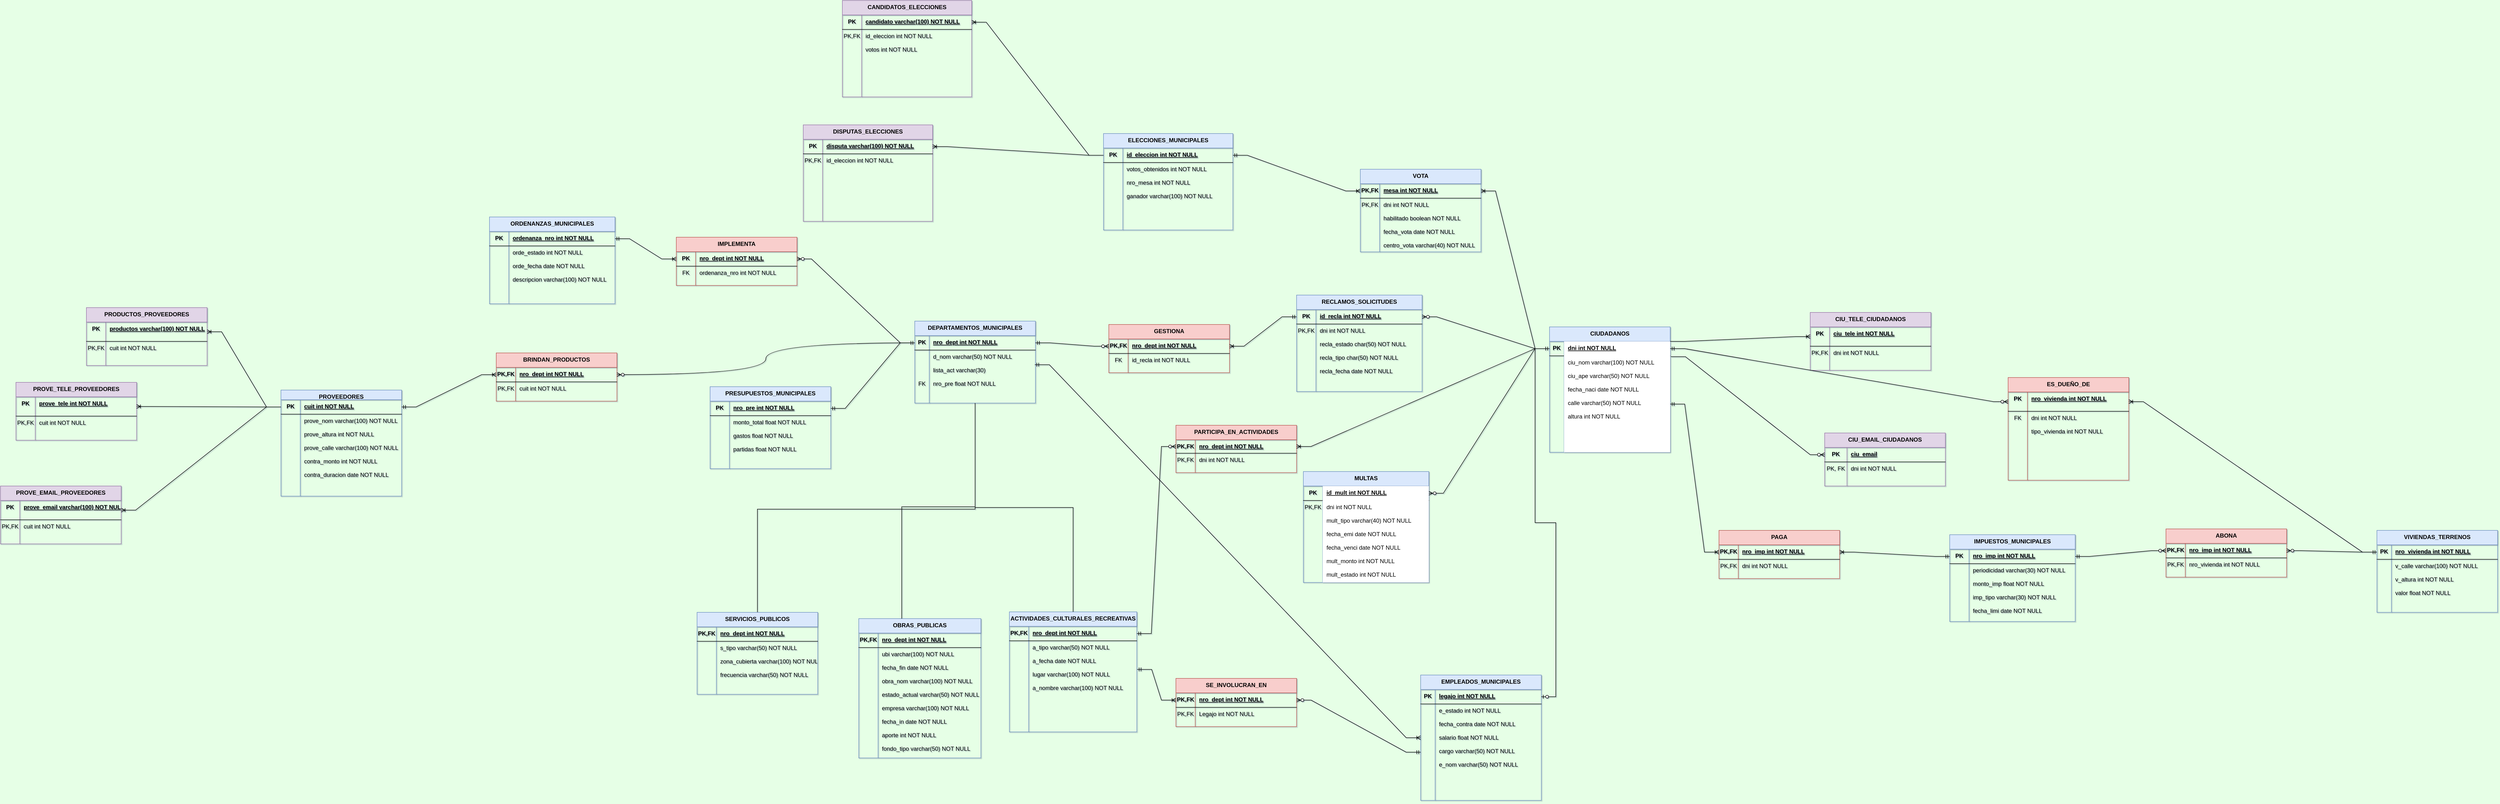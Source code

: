 <mxfile version="24.8.3">
  <diagram id="R2lEEEUBdFMjLlhIrx00" name="Page-1">
    <mxGraphModel grid="0" page="0" gridSize="10" guides="1" tooltips="1" connect="1" arrows="1" fold="1" pageScale="1" pageWidth="850" pageHeight="1100" background="#E6FFE6" math="0" shadow="1" extFonts="Permanent Marker^https://fonts.googleapis.com/css?family=Permanent+Marker">
      <root>
        <mxCell id="0" />
        <mxCell id="1" parent="0" />
        <mxCell id="C-vyLk0tnHw3VtMMgP7b-2" value="CIU_TELE_CIUDADANOS" style="shape=table;startSize=30;container=1;collapsible=1;childLayout=tableLayout;fixedRows=1;rowLines=0;fontStyle=1;align=center;resizeLast=1;verticalAlign=top;fillColor=#e1d5e7;strokeColor=#9673a6;" vertex="1" parent="1">
          <mxGeometry x="740" y="50" width="250" height="120" as="geometry" />
        </mxCell>
        <mxCell id="C-vyLk0tnHw3VtMMgP7b-3" value="" style="shape=partialRectangle;collapsible=0;dropTarget=0;pointerEvents=0;fillColor=none;points=[[0,0.5],[1,0.5]];portConstraint=eastwest;top=0;left=0;right=0;bottom=1;verticalAlign=top;" vertex="1" parent="C-vyLk0tnHw3VtMMgP7b-2">
          <mxGeometry y="30" width="250" height="40" as="geometry" />
        </mxCell>
        <mxCell id="C-vyLk0tnHw3VtMMgP7b-4" value="PK" style="shape=partialRectangle;overflow=hidden;connectable=0;fillColor=none;top=0;left=0;bottom=0;right=0;fontStyle=1;verticalAlign=top;" vertex="1" parent="C-vyLk0tnHw3VtMMgP7b-3">
          <mxGeometry width="40" height="40" as="geometry">
            <mxRectangle width="40" height="40" as="alternateBounds" />
          </mxGeometry>
        </mxCell>
        <mxCell id="C-vyLk0tnHw3VtMMgP7b-5" value="ciu_tele int NOT NULL" style="shape=partialRectangle;overflow=hidden;connectable=0;fillColor=none;top=0;left=0;bottom=0;right=0;align=left;spacingLeft=6;fontStyle=5;verticalAlign=top;" vertex="1" parent="C-vyLk0tnHw3VtMMgP7b-3">
          <mxGeometry x="40" width="210" height="40" as="geometry">
            <mxRectangle width="210" height="40" as="alternateBounds" />
          </mxGeometry>
        </mxCell>
        <mxCell id="C-vyLk0tnHw3VtMMgP7b-6" value="" style="shape=partialRectangle;collapsible=0;dropTarget=0;pointerEvents=0;fillColor=none;points=[[0,0.5],[1,0.5]];portConstraint=eastwest;top=0;left=0;right=0;bottom=0;verticalAlign=top;" vertex="1" parent="C-vyLk0tnHw3VtMMgP7b-2">
          <mxGeometry y="70" width="250" height="30" as="geometry" />
        </mxCell>
        <mxCell id="C-vyLk0tnHw3VtMMgP7b-7" value="PK,FK" style="shape=partialRectangle;overflow=hidden;connectable=0;fillColor=none;top=0;left=0;bottom=0;right=0;verticalAlign=top;" vertex="1" parent="C-vyLk0tnHw3VtMMgP7b-6">
          <mxGeometry width="40" height="30" as="geometry">
            <mxRectangle width="40" height="30" as="alternateBounds" />
          </mxGeometry>
        </mxCell>
        <mxCell id="C-vyLk0tnHw3VtMMgP7b-8" value="dni int NOT NULL" style="shape=partialRectangle;overflow=hidden;connectable=0;fillColor=none;top=0;left=0;bottom=0;right=0;align=left;spacingLeft=6;verticalAlign=top;" vertex="1" parent="C-vyLk0tnHw3VtMMgP7b-6">
          <mxGeometry x="40" width="210" height="30" as="geometry">
            <mxRectangle width="210" height="30" as="alternateBounds" />
          </mxGeometry>
        </mxCell>
        <mxCell id="C-vyLk0tnHw3VtMMgP7b-9" value="" style="shape=partialRectangle;collapsible=0;dropTarget=0;pointerEvents=0;fillColor=none;points=[[0,0.5],[1,0.5]];portConstraint=eastwest;top=0;left=0;right=0;bottom=0;verticalAlign=top;" vertex="1" parent="C-vyLk0tnHw3VtMMgP7b-2">
          <mxGeometry y="100" width="250" height="20" as="geometry" />
        </mxCell>
        <mxCell id="C-vyLk0tnHw3VtMMgP7b-10" value="" style="shape=partialRectangle;overflow=hidden;connectable=0;fillColor=none;top=0;left=0;bottom=0;right=0;verticalAlign=top;" vertex="1" parent="C-vyLk0tnHw3VtMMgP7b-9">
          <mxGeometry width="40" height="20" as="geometry">
            <mxRectangle width="40" height="20" as="alternateBounds" />
          </mxGeometry>
        </mxCell>
        <mxCell id="C-vyLk0tnHw3VtMMgP7b-11" value="" style="shape=partialRectangle;overflow=hidden;connectable=0;fillColor=none;top=0;left=0;bottom=0;right=0;align=left;spacingLeft=6;verticalAlign=top;" vertex="1" parent="C-vyLk0tnHw3VtMMgP7b-9">
          <mxGeometry x="40" width="210" height="20" as="geometry">
            <mxRectangle width="210" height="20" as="alternateBounds" />
          </mxGeometry>
        </mxCell>
        <mxCell id="C-vyLk0tnHw3VtMMgP7b-23" value="CIUDADANOS" style="shape=table;startSize=30;container=1;collapsible=1;childLayout=tableLayout;fixedRows=1;rowLines=0;fontStyle=1;align=center;resizeLast=1;verticalAlign=top;fillColor=#dae8fc;strokeColor=#6c8ebf;" vertex="1" parent="1">
          <mxGeometry x="200" y="80" width="250" height="260" as="geometry">
            <mxRectangle x="200" y="80" width="115" height="30" as="alternateBounds" />
          </mxGeometry>
        </mxCell>
        <mxCell id="C-vyLk0tnHw3VtMMgP7b-24" value="" style="shape=partialRectangle;collapsible=0;dropTarget=0;pointerEvents=0;fillColor=none;points=[[0,0.5],[1,0.5]];portConstraint=eastwest;top=0;left=0;right=0;bottom=1;verticalAlign=top;" vertex="1" parent="C-vyLk0tnHw3VtMMgP7b-23">
          <mxGeometry y="30" width="250" height="30" as="geometry" />
        </mxCell>
        <mxCell id="C-vyLk0tnHw3VtMMgP7b-25" value="PK" style="shape=partialRectangle;overflow=hidden;connectable=0;fillColor=none;top=0;left=0;bottom=0;right=0;fontStyle=1;verticalAlign=top;" vertex="1" parent="C-vyLk0tnHw3VtMMgP7b-24">
          <mxGeometry width="30" height="30" as="geometry">
            <mxRectangle width="30" height="30" as="alternateBounds" />
          </mxGeometry>
        </mxCell>
        <mxCell id="C-vyLk0tnHw3VtMMgP7b-26" value="dni int NOT NULL" style="shape=partialRectangle;overflow=hidden;connectable=0;top=0;left=0;bottom=0;right=0;align=left;spacingLeft=6;fontStyle=5;verticalAlign=top;" vertex="1" parent="C-vyLk0tnHw3VtMMgP7b-24">
          <mxGeometry x="30" width="220" height="30" as="geometry">
            <mxRectangle width="220" height="30" as="alternateBounds" />
          </mxGeometry>
        </mxCell>
        <mxCell id="C-vyLk0tnHw3VtMMgP7b-27" value="" style="shape=partialRectangle;collapsible=0;dropTarget=0;pointerEvents=0;fillColor=none;points=[[0,0.5],[1,0.5]];portConstraint=eastwest;top=0;left=0;right=0;bottom=0;verticalAlign=top;" vertex="1" parent="C-vyLk0tnHw3VtMMgP7b-23">
          <mxGeometry y="60" width="250" height="200" as="geometry" />
        </mxCell>
        <mxCell id="C-vyLk0tnHw3VtMMgP7b-28" value="" style="shape=partialRectangle;overflow=hidden;connectable=0;fillColor=none;top=0;left=0;bottom=0;right=0;verticalAlign=top;" vertex="1" parent="C-vyLk0tnHw3VtMMgP7b-27">
          <mxGeometry width="30" height="200" as="geometry">
            <mxRectangle width="30" height="200" as="alternateBounds" />
          </mxGeometry>
        </mxCell>
        <mxCell id="C-vyLk0tnHw3VtMMgP7b-29" value="ciu_nom varchar(100) NOT NULL&#xa;&#xa;ciu_ape varchar(50) NOT NULL&#xa;&#xa;fecha_naci date NOT NULL&#xa;&#xa;calle varchar(50) NOT NULL&#xa;&#xa;altura int NOT NULL" style="shape=partialRectangle;overflow=hidden;connectable=0;top=0;left=0;bottom=0;right=0;align=left;spacingLeft=6;verticalAlign=top;" vertex="1" parent="C-vyLk0tnHw3VtMMgP7b-27">
          <mxGeometry x="30" width="220" height="200" as="geometry">
            <mxRectangle width="220" height="200" as="alternateBounds" />
          </mxGeometry>
        </mxCell>
        <mxCell id="tp5H537yV5tSfpJ4s2oN-2" value="CIU_EMAIL_CIUDADANOS" style="shape=table;startSize=30;container=1;collapsible=1;childLayout=tableLayout;fixedRows=1;rowLines=0;fontStyle=1;align=center;resizeLast=1;verticalAlign=top;fillColor=#e1d5e7;strokeColor=#9673a6;" vertex="1" parent="1">
          <mxGeometry x="770" y="300" width="250" height="110.0" as="geometry" />
        </mxCell>
        <mxCell id="tp5H537yV5tSfpJ4s2oN-3" value="" style="shape=partialRectangle;collapsible=0;dropTarget=0;pointerEvents=0;fillColor=none;points=[[0,0.5],[1,0.5]];portConstraint=eastwest;top=0;left=0;right=0;bottom=1;verticalAlign=top;" vertex="1" parent="tp5H537yV5tSfpJ4s2oN-2">
          <mxGeometry y="30" width="250" height="30" as="geometry" />
        </mxCell>
        <mxCell id="tp5H537yV5tSfpJ4s2oN-4" value="PK" style="shape=partialRectangle;overflow=hidden;connectable=0;fillColor=none;top=0;left=0;bottom=0;right=0;fontStyle=1;verticalAlign=top;" vertex="1" parent="tp5H537yV5tSfpJ4s2oN-3">
          <mxGeometry width="46.167" height="30" as="geometry">
            <mxRectangle width="46.167" height="30" as="alternateBounds" />
          </mxGeometry>
        </mxCell>
        <mxCell id="tp5H537yV5tSfpJ4s2oN-5" value="ciu_email" style="shape=partialRectangle;overflow=hidden;connectable=0;fillColor=none;top=0;left=0;bottom=0;right=0;align=left;spacingLeft=6;fontStyle=5;verticalAlign=top;" vertex="1" parent="tp5H537yV5tSfpJ4s2oN-3">
          <mxGeometry x="46.167" width="203.833" height="30" as="geometry">
            <mxRectangle width="203.833" height="30" as="alternateBounds" />
          </mxGeometry>
        </mxCell>
        <mxCell id="tp5H537yV5tSfpJ4s2oN-6" value="" style="shape=partialRectangle;collapsible=0;dropTarget=0;pointerEvents=0;fillColor=none;points=[[0,0.5],[1,0.5]];portConstraint=eastwest;top=0;left=0;right=0;bottom=0;verticalAlign=top;" vertex="1" parent="tp5H537yV5tSfpJ4s2oN-2">
          <mxGeometry y="60" width="250" height="30" as="geometry" />
        </mxCell>
        <mxCell id="tp5H537yV5tSfpJ4s2oN-7" value="PK, FK" style="shape=partialRectangle;overflow=hidden;connectable=0;fillColor=none;top=0;left=0;bottom=0;right=0;verticalAlign=top;" vertex="1" parent="tp5H537yV5tSfpJ4s2oN-6">
          <mxGeometry width="46.167" height="30" as="geometry">
            <mxRectangle width="46.167" height="30" as="alternateBounds" />
          </mxGeometry>
        </mxCell>
        <mxCell id="tp5H537yV5tSfpJ4s2oN-8" value="dni int NOT NULL" style="shape=partialRectangle;overflow=hidden;connectable=0;fillColor=none;top=0;left=0;bottom=0;right=0;align=left;spacingLeft=6;verticalAlign=top;" vertex="1" parent="tp5H537yV5tSfpJ4s2oN-6">
          <mxGeometry x="46.167" width="203.833" height="30" as="geometry">
            <mxRectangle width="203.833" height="30" as="alternateBounds" />
          </mxGeometry>
        </mxCell>
        <mxCell id="tp5H537yV5tSfpJ4s2oN-9" value="" style="shape=partialRectangle;collapsible=0;dropTarget=0;pointerEvents=0;fillColor=none;points=[[0,0.5],[1,0.5]];portConstraint=eastwest;top=0;left=0;right=0;bottom=0;verticalAlign=top;" vertex="1" parent="tp5H537yV5tSfpJ4s2oN-2">
          <mxGeometry y="90" width="250" height="20" as="geometry" />
        </mxCell>
        <mxCell id="tp5H537yV5tSfpJ4s2oN-10" value="" style="shape=partialRectangle;overflow=hidden;connectable=0;fillColor=none;top=0;left=0;bottom=0;right=0;verticalAlign=top;" vertex="1" parent="tp5H537yV5tSfpJ4s2oN-9">
          <mxGeometry width="46.167" height="20" as="geometry">
            <mxRectangle width="46.167" height="20" as="alternateBounds" />
          </mxGeometry>
        </mxCell>
        <mxCell id="tp5H537yV5tSfpJ4s2oN-11" value="" style="shape=partialRectangle;overflow=hidden;connectable=0;fillColor=none;top=0;left=0;bottom=0;right=0;align=left;spacingLeft=6;verticalAlign=top;" vertex="1" parent="tp5H537yV5tSfpJ4s2oN-9">
          <mxGeometry x="46.167" width="203.833" height="20" as="geometry">
            <mxRectangle width="203.833" height="20" as="alternateBounds" />
          </mxGeometry>
        </mxCell>
        <mxCell id="tp5H537yV5tSfpJ4s2oN-12" value="MULTAS" style="shape=table;startSize=30;container=1;collapsible=1;childLayout=tableLayout;fixedRows=1;rowLines=0;fontStyle=1;align=center;resizeLast=1;verticalAlign=top;fillColor=#dae8fc;strokeColor=#6c8ebf;" vertex="1" parent="1">
          <mxGeometry x="-310" y="380" width="260" height="230.0" as="geometry" />
        </mxCell>
        <mxCell id="tp5H537yV5tSfpJ4s2oN-13" value="" style="shape=partialRectangle;collapsible=0;dropTarget=0;pointerEvents=0;fillColor=none;points=[[0,0.5],[1,0.5]];portConstraint=eastwest;top=0;left=0;right=0;bottom=1;verticalAlign=top;" vertex="1" parent="tp5H537yV5tSfpJ4s2oN-12">
          <mxGeometry y="30" width="260" height="30" as="geometry" />
        </mxCell>
        <mxCell id="tp5H537yV5tSfpJ4s2oN-14" value="PK" style="shape=partialRectangle;overflow=hidden;connectable=0;fillColor=none;top=0;left=0;bottom=0;right=0;fontStyle=1;verticalAlign=top;" vertex="1" parent="tp5H537yV5tSfpJ4s2oN-13">
          <mxGeometry width="40" height="30" as="geometry">
            <mxRectangle width="40" height="30" as="alternateBounds" />
          </mxGeometry>
        </mxCell>
        <mxCell id="tp5H537yV5tSfpJ4s2oN-15" value="id_mult int NOT NULL" style="shape=partialRectangle;overflow=hidden;connectable=0;top=0;left=0;bottom=0;right=0;align=left;spacingLeft=6;fontStyle=5;verticalAlign=top;" vertex="1" parent="tp5H537yV5tSfpJ4s2oN-13">
          <mxGeometry x="40" width="220" height="30" as="geometry">
            <mxRectangle width="220" height="30" as="alternateBounds" />
          </mxGeometry>
        </mxCell>
        <mxCell id="tp5H537yV5tSfpJ4s2oN-16" value="" style="shape=partialRectangle;collapsible=0;dropTarget=0;pointerEvents=0;fillColor=none;points=[[0,0.5],[1,0.5]];portConstraint=eastwest;top=0;left=0;right=0;bottom=0;verticalAlign=top;" vertex="1" parent="tp5H537yV5tSfpJ4s2oN-12">
          <mxGeometry y="60" width="260" height="170" as="geometry" />
        </mxCell>
        <mxCell id="tp5H537yV5tSfpJ4s2oN-17" value="PK,FK&#xa;&#xa;&#xa;&#xa;&#xa;&#xa;&#xa;&#xa;&#xa;&#xa;&#xa;&#xa;" style="shape=partialRectangle;overflow=hidden;connectable=0;fillColor=none;top=0;left=0;bottom=0;right=0;verticalAlign=top;" vertex="1" parent="tp5H537yV5tSfpJ4s2oN-16">
          <mxGeometry width="40" height="170" as="geometry">
            <mxRectangle width="40" height="170" as="alternateBounds" />
          </mxGeometry>
        </mxCell>
        <mxCell id="tp5H537yV5tSfpJ4s2oN-18" value="dni int NOT NULL&#xa;&#xa;mult_tipo varchar(40) NOT NULL&#xa;&#xa;fecha_emi date NOT NULL&#xa;&#xa;fecha_venci date NOT NULL&#xa;&#xa;mult_monto int NOT NULL&#xa;&#xa;mult_estado int NOT NULL&#xa;&#xa;" style="shape=partialRectangle;overflow=hidden;connectable=0;top=0;left=0;bottom=0;right=0;align=left;spacingLeft=6;fontStyle=0;verticalAlign=top;" vertex="1" parent="tp5H537yV5tSfpJ4s2oN-16">
          <mxGeometry x="40" width="220" height="170" as="geometry">
            <mxRectangle width="220" height="170" as="alternateBounds" />
          </mxGeometry>
        </mxCell>
        <mxCell id="tp5H537yV5tSfpJ4s2oN-46" value="PAGA" style="shape=table;startSize=30;container=1;collapsible=1;childLayout=tableLayout;fixedRows=1;rowLines=0;fontStyle=1;align=center;resizeLast=1;verticalAlign=top;fillColor=#f8cecc;strokeColor=#b85450;" vertex="1" parent="1">
          <mxGeometry x="551" y="502" width="250" height="100.0" as="geometry" />
        </mxCell>
        <mxCell id="tp5H537yV5tSfpJ4s2oN-47" value="" style="shape=partialRectangle;collapsible=0;dropTarget=0;pointerEvents=0;fillColor=none;points=[[0,0.5],[1,0.5]];portConstraint=eastwest;top=0;left=0;right=0;bottom=1;verticalAlign=top;" vertex="1" parent="tp5H537yV5tSfpJ4s2oN-46">
          <mxGeometry y="30" width="250" height="30" as="geometry" />
        </mxCell>
        <mxCell id="tp5H537yV5tSfpJ4s2oN-48" value="PK,FK" style="shape=partialRectangle;overflow=hidden;connectable=0;fillColor=none;top=0;left=0;bottom=0;right=0;fontStyle=1;verticalAlign=top;" vertex="1" parent="tp5H537yV5tSfpJ4s2oN-47">
          <mxGeometry width="40" height="30" as="geometry">
            <mxRectangle width="40" height="30" as="alternateBounds" />
          </mxGeometry>
        </mxCell>
        <mxCell id="tp5H537yV5tSfpJ4s2oN-49" value="nro_imp int NOT NULL" style="shape=partialRectangle;overflow=hidden;connectable=0;fillColor=none;top=0;left=0;bottom=0;right=0;align=left;spacingLeft=6;fontStyle=5;verticalAlign=top;" vertex="1" parent="tp5H537yV5tSfpJ4s2oN-47">
          <mxGeometry x="40" width="210" height="30" as="geometry">
            <mxRectangle width="210" height="30" as="alternateBounds" />
          </mxGeometry>
        </mxCell>
        <mxCell id="tp5H537yV5tSfpJ4s2oN-50" value="" style="shape=partialRectangle;collapsible=0;dropTarget=0;pointerEvents=0;fillColor=none;points=[[0,0.5],[1,0.5]];portConstraint=eastwest;top=0;left=0;right=0;bottom=0;verticalAlign=top;" vertex="1" parent="tp5H537yV5tSfpJ4s2oN-46">
          <mxGeometry y="60" width="250" height="20" as="geometry" />
        </mxCell>
        <mxCell id="tp5H537yV5tSfpJ4s2oN-51" value="PK,FK" style="shape=partialRectangle;overflow=hidden;connectable=0;fillColor=none;top=0;left=0;bottom=0;right=0;verticalAlign=top;" vertex="1" parent="tp5H537yV5tSfpJ4s2oN-50">
          <mxGeometry width="40" height="20" as="geometry">
            <mxRectangle width="40" height="20" as="alternateBounds" />
          </mxGeometry>
        </mxCell>
        <mxCell id="tp5H537yV5tSfpJ4s2oN-52" value="dni int NOT NULL" style="shape=partialRectangle;overflow=hidden;connectable=0;fillColor=none;top=0;left=0;bottom=0;right=0;align=left;spacingLeft=6;verticalAlign=top;" vertex="1" parent="tp5H537yV5tSfpJ4s2oN-50">
          <mxGeometry x="40" width="210" height="20" as="geometry">
            <mxRectangle width="210" height="20" as="alternateBounds" />
          </mxGeometry>
        </mxCell>
        <mxCell id="tp5H537yV5tSfpJ4s2oN-53" value="" style="shape=partialRectangle;collapsible=0;dropTarget=0;pointerEvents=0;fillColor=none;points=[[0,0.5],[1,0.5]];portConstraint=eastwest;top=0;left=0;right=0;bottom=0;verticalAlign=top;" vertex="1" parent="tp5H537yV5tSfpJ4s2oN-46">
          <mxGeometry y="80" width="250" height="20" as="geometry" />
        </mxCell>
        <mxCell id="tp5H537yV5tSfpJ4s2oN-54" value="" style="shape=partialRectangle;overflow=hidden;connectable=0;fillColor=none;top=0;left=0;bottom=0;right=0;verticalAlign=top;" vertex="1" parent="tp5H537yV5tSfpJ4s2oN-53">
          <mxGeometry width="40" height="20" as="geometry">
            <mxRectangle width="40" height="20" as="alternateBounds" />
          </mxGeometry>
        </mxCell>
        <mxCell id="tp5H537yV5tSfpJ4s2oN-55" value="" style="shape=partialRectangle;overflow=hidden;connectable=0;fillColor=none;top=0;left=0;bottom=0;right=0;align=left;spacingLeft=6;verticalAlign=top;" vertex="1" parent="tp5H537yV5tSfpJ4s2oN-53">
          <mxGeometry x="40" width="210" height="20" as="geometry">
            <mxRectangle width="210" height="20" as="alternateBounds" />
          </mxGeometry>
        </mxCell>
        <mxCell id="tp5H537yV5tSfpJ4s2oN-62" value="RECLAMOS_SOLICITUDES" style="shape=table;startSize=30;container=1;collapsible=1;childLayout=tableLayout;fixedRows=1;rowLines=0;fontStyle=1;align=center;resizeLast=1;verticalAlign=top;fillColor=#dae8fc;strokeColor=#6c8ebf;" vertex="1" parent="1">
          <mxGeometry x="-324" y="14" width="260" height="200" as="geometry" />
        </mxCell>
        <mxCell id="tp5H537yV5tSfpJ4s2oN-63" value="" style="shape=partialRectangle;collapsible=0;dropTarget=0;pointerEvents=0;fillColor=none;points=[[0,0.5],[1,0.5]];portConstraint=eastwest;top=0;left=0;right=0;bottom=1;verticalAlign=top;" vertex="1" parent="tp5H537yV5tSfpJ4s2oN-62">
          <mxGeometry y="30" width="260" height="30" as="geometry" />
        </mxCell>
        <mxCell id="tp5H537yV5tSfpJ4s2oN-64" value="PK" style="shape=partialRectangle;overflow=hidden;connectable=0;fillColor=none;top=0;left=0;bottom=0;right=0;fontStyle=1;verticalAlign=top;" vertex="1" parent="tp5H537yV5tSfpJ4s2oN-63">
          <mxGeometry width="40" height="30" as="geometry">
            <mxRectangle width="40" height="30" as="alternateBounds" />
          </mxGeometry>
        </mxCell>
        <mxCell id="tp5H537yV5tSfpJ4s2oN-65" value="id_recla int NOT NULL" style="shape=partialRectangle;overflow=hidden;connectable=0;fillColor=none;top=0;left=0;bottom=0;right=0;align=left;spacingLeft=6;fontStyle=5;verticalAlign=top;" vertex="1" parent="tp5H537yV5tSfpJ4s2oN-63">
          <mxGeometry x="40" width="220" height="30" as="geometry">
            <mxRectangle width="220" height="30" as="alternateBounds" />
          </mxGeometry>
        </mxCell>
        <mxCell id="tp5H537yV5tSfpJ4s2oN-66" value="" style="shape=partialRectangle;collapsible=0;dropTarget=0;pointerEvents=0;fillColor=none;points=[[0,0.5],[1,0.5]];portConstraint=eastwest;top=0;left=0;right=0;bottom=0;verticalAlign=top;" vertex="1" parent="tp5H537yV5tSfpJ4s2oN-62">
          <mxGeometry y="60" width="260" height="140" as="geometry" />
        </mxCell>
        <mxCell id="tp5H537yV5tSfpJ4s2oN-67" value="PK,FK&#xa;&#xa;&#xa;&#xa;&#xa;&#xa;&#xa;&#xa;&#xa;&#xa;" style="shape=partialRectangle;overflow=hidden;connectable=0;fillColor=none;top=0;left=0;bottom=0;right=0;verticalAlign=top;" vertex="1" parent="tp5H537yV5tSfpJ4s2oN-66">
          <mxGeometry width="40" height="140" as="geometry">
            <mxRectangle width="40" height="140" as="alternateBounds" />
          </mxGeometry>
        </mxCell>
        <mxCell id="tp5H537yV5tSfpJ4s2oN-68" value="dni int NOT NULL&#xa;&#xa;recla_estado char(50) NOT NULL&#xa;&#xa;recla_tipo char(50) NOT NULL&#xa;&#xa;recla_fecha date NOT NULL&#xa;&#xa;&#xa;&#xa;" style="shape=partialRectangle;overflow=hidden;connectable=0;fillColor=none;top=0;left=0;bottom=0;right=0;align=left;spacingLeft=6;verticalAlign=top;" vertex="1" parent="tp5H537yV5tSfpJ4s2oN-66">
          <mxGeometry x="40" width="220" height="140" as="geometry">
            <mxRectangle width="220" height="140" as="alternateBounds" />
          </mxGeometry>
        </mxCell>
        <mxCell id="tp5H537yV5tSfpJ4s2oN-69" value="IMPUESTOS_MUNICIPALES" style="shape=table;startSize=30;container=1;collapsible=1;childLayout=tableLayout;fixedRows=1;rowLines=0;fontStyle=1;align=center;resizeLast=1;verticalAlign=top;fillColor=#dae8fc;strokeColor=#6c8ebf;" vertex="1" parent="1">
          <mxGeometry x="1029" y="511" width="260" height="180" as="geometry" />
        </mxCell>
        <mxCell id="tp5H537yV5tSfpJ4s2oN-70" value="" style="shape=partialRectangle;collapsible=0;dropTarget=0;pointerEvents=0;fillColor=none;points=[[0,0.5],[1,0.5]];portConstraint=eastwest;top=0;left=0;right=0;bottom=1;verticalAlign=top;" vertex="1" parent="tp5H537yV5tSfpJ4s2oN-69">
          <mxGeometry y="30" width="260" height="30" as="geometry" />
        </mxCell>
        <mxCell id="tp5H537yV5tSfpJ4s2oN-71" value="PK" style="shape=partialRectangle;overflow=hidden;connectable=0;fillColor=none;top=0;left=0;bottom=0;right=0;fontStyle=1;verticalAlign=top;" vertex="1" parent="tp5H537yV5tSfpJ4s2oN-70">
          <mxGeometry width="40" height="30" as="geometry">
            <mxRectangle width="40" height="30" as="alternateBounds" />
          </mxGeometry>
        </mxCell>
        <mxCell id="tp5H537yV5tSfpJ4s2oN-72" value="nro_imp int NOT NULL" style="shape=partialRectangle;overflow=hidden;connectable=0;fillColor=none;top=0;left=0;bottom=0;right=0;align=left;spacingLeft=6;fontStyle=5;verticalAlign=top;" vertex="1" parent="tp5H537yV5tSfpJ4s2oN-70">
          <mxGeometry x="40" width="220" height="30" as="geometry">
            <mxRectangle width="220" height="30" as="alternateBounds" />
          </mxGeometry>
        </mxCell>
        <mxCell id="tp5H537yV5tSfpJ4s2oN-73" value="" style="shape=partialRectangle;collapsible=0;dropTarget=0;pointerEvents=0;fillColor=none;points=[[0,0.5],[1,0.5]];portConstraint=eastwest;top=0;left=0;right=0;bottom=0;verticalAlign=top;" vertex="1" parent="tp5H537yV5tSfpJ4s2oN-69">
          <mxGeometry y="60" width="260" height="120" as="geometry" />
        </mxCell>
        <mxCell id="tp5H537yV5tSfpJ4s2oN-74" value="&#xa;" style="shape=partialRectangle;overflow=hidden;connectable=0;fillColor=none;top=0;left=0;bottom=0;right=0;verticalAlign=top;" vertex="1" parent="tp5H537yV5tSfpJ4s2oN-73">
          <mxGeometry width="40" height="120" as="geometry">
            <mxRectangle width="40" height="120" as="alternateBounds" />
          </mxGeometry>
        </mxCell>
        <mxCell id="tp5H537yV5tSfpJ4s2oN-75" value="periodicidad varchar(30) NOT NULL&#xa;&#xa;monto_imp float NOT NULL&#xa;&#xa;imp_tipo varchar(30) NOT NULL&#xa;&#xa;fecha_limi date NOT NULL" style="shape=partialRectangle;overflow=hidden;connectable=0;fillColor=none;top=0;left=0;bottom=0;right=0;align=left;spacingLeft=6;fontStyle=0;verticalAlign=top;" vertex="1" parent="tp5H537yV5tSfpJ4s2oN-73">
          <mxGeometry x="40" width="220" height="120" as="geometry">
            <mxRectangle width="220" height="120" as="alternateBounds" />
          </mxGeometry>
        </mxCell>
        <mxCell id="D0eLlWrYCx2HNPuqkba1-1" value="" style="edgeStyle=entityRelationEdgeStyle;fontSize=12;html=1;endArrow=ERoneToMany;rounded=0;curved=0;verticalAlign=top;" edge="1" parent="1" target="C-vyLk0tnHw3VtMMgP7b-3">
          <mxGeometry width="100" height="100" relative="1" as="geometry">
            <mxPoint x="450" y="110" as="sourcePoint" />
            <mxPoint x="379" y="107" as="targetPoint" />
          </mxGeometry>
        </mxCell>
        <mxCell id="D0eLlWrYCx2HNPuqkba1-2" value="" style="edgeStyle=entityRelationEdgeStyle;fontSize=12;html=1;endArrow=ERzeroToMany;endFill=1;rounded=0;exitX=1.006;exitY=1.059;exitDx=0;exitDy=0;curved=0;exitPerimeter=0;verticalAlign=top;" edge="1" parent="1" source="C-vyLk0tnHw3VtMMgP7b-24" target="tp5H537yV5tSfpJ4s2oN-3">
          <mxGeometry width="100" height="100" relative="1" as="geometry">
            <mxPoint x="283" y="-108" as="sourcePoint" />
            <mxPoint x="383" y="-208" as="targetPoint" />
            <Array as="points">
              <mxPoint x="481" y="-54" />
            </Array>
          </mxGeometry>
        </mxCell>
        <mxCell id="D0eLlWrYCx2HNPuqkba1-10" value="" style="edgeStyle=entityRelationEdgeStyle;fontSize=12;html=1;endArrow=ERzeroToMany;startArrow=ERmandOne;rounded=0;verticalAlign=top;" edge="1" parent="1" source="C-vyLk0tnHw3VtMMgP7b-24" target="tp5H537yV5tSfpJ4s2oN-63">
          <mxGeometry width="100" height="100" relative="1" as="geometry">
            <mxPoint x="46" y="497" as="sourcePoint" />
            <mxPoint x="146" y="397" as="targetPoint" />
          </mxGeometry>
        </mxCell>
        <mxCell id="D0eLlWrYCx2HNPuqkba1-12" value="ELECCIONES_MUNICIPALES" style="shape=table;startSize=30;container=1;collapsible=1;childLayout=tableLayout;fixedRows=1;rowLines=0;fontStyle=1;align=center;resizeLast=1;verticalAlign=top;fillColor=#dae8fc;strokeColor=#6c8ebf;" vertex="1" parent="1">
          <mxGeometry x="-724" y="-321" width="268" height="200" as="geometry" />
        </mxCell>
        <mxCell id="D0eLlWrYCx2HNPuqkba1-13" value="" style="shape=partialRectangle;collapsible=0;dropTarget=0;pointerEvents=0;fillColor=none;points=[[0,0.5],[1,0.5]];portConstraint=eastwest;top=0;left=0;right=0;bottom=1;verticalAlign=top;" vertex="1" parent="D0eLlWrYCx2HNPuqkba1-12">
          <mxGeometry y="30" width="268" height="30" as="geometry" />
        </mxCell>
        <mxCell id="D0eLlWrYCx2HNPuqkba1-14" value="PK" style="shape=partialRectangle;overflow=hidden;connectable=0;fillColor=none;top=0;left=0;bottom=0;right=0;fontStyle=1;verticalAlign=top;" vertex="1" parent="D0eLlWrYCx2HNPuqkba1-13">
          <mxGeometry width="40" height="30" as="geometry">
            <mxRectangle width="40" height="30" as="alternateBounds" />
          </mxGeometry>
        </mxCell>
        <mxCell id="D0eLlWrYCx2HNPuqkba1-15" value="id_eleccion int NOT NULL" style="shape=partialRectangle;overflow=hidden;connectable=0;fillColor=none;top=0;left=0;bottom=0;right=0;align=left;spacingLeft=6;fontStyle=5;verticalAlign=top;" vertex="1" parent="D0eLlWrYCx2HNPuqkba1-13">
          <mxGeometry x="40" width="228" height="30" as="geometry">
            <mxRectangle width="228" height="30" as="alternateBounds" />
          </mxGeometry>
        </mxCell>
        <mxCell id="D0eLlWrYCx2HNPuqkba1-16" value="" style="shape=partialRectangle;collapsible=0;dropTarget=0;pointerEvents=0;fillColor=none;points=[[0,0.5],[1,0.5]];portConstraint=eastwest;top=0;left=0;right=0;bottom=0;verticalAlign=top;" vertex="1" parent="D0eLlWrYCx2HNPuqkba1-12">
          <mxGeometry y="60" width="268" height="140" as="geometry" />
        </mxCell>
        <mxCell id="D0eLlWrYCx2HNPuqkba1-17" value="&#xa;" style="shape=partialRectangle;overflow=hidden;connectable=0;fillColor=none;top=0;left=0;bottom=0;right=0;verticalAlign=top;" vertex="1" parent="D0eLlWrYCx2HNPuqkba1-16">
          <mxGeometry width="40" height="140" as="geometry">
            <mxRectangle width="40" height="140" as="alternateBounds" />
          </mxGeometry>
        </mxCell>
        <mxCell id="D0eLlWrYCx2HNPuqkba1-18" value="votos_obtenidos int NOT NULL&#xa;&#xa;nro_mesa int NOT NULL&#xa;&#xa;ganador varchar(100) NOT NULL" style="shape=partialRectangle;overflow=hidden;connectable=0;fillColor=none;top=0;left=0;bottom=0;right=0;align=left;spacingLeft=6;verticalAlign=top;" vertex="1" parent="D0eLlWrYCx2HNPuqkba1-16">
          <mxGeometry x="40" width="228" height="140" as="geometry">
            <mxRectangle width="228" height="140" as="alternateBounds" />
          </mxGeometry>
        </mxCell>
        <mxCell id="D0eLlWrYCx2HNPuqkba1-19" value="" style="edgeStyle=entityRelationEdgeStyle;fontSize=12;html=1;endArrow=ERoneToMany;startArrow=ERmandOne;rounded=0;" edge="1" parent="1" source="C-vyLk0tnHw3VtMMgP7b-27" target="tp5H537yV5tSfpJ4s2oN-47">
          <mxGeometry width="100" height="100" relative="1" as="geometry">
            <mxPoint x="398" y="582" as="sourcePoint" />
            <mxPoint x="498" y="482" as="targetPoint" />
          </mxGeometry>
        </mxCell>
        <mxCell id="D0eLlWrYCx2HNPuqkba1-20" value="" style="edgeStyle=entityRelationEdgeStyle;fontSize=12;html=1;endArrow=ERoneToMany;startArrow=ERmandOne;rounded=0;" edge="1" parent="1" source="tp5H537yV5tSfpJ4s2oN-70" target="tp5H537yV5tSfpJ4s2oN-47">
          <mxGeometry width="100" height="100" relative="1" as="geometry">
            <mxPoint x="488" y="755" as="sourcePoint" />
            <mxPoint x="588" y="655" as="targetPoint" />
          </mxGeometry>
        </mxCell>
        <mxCell id="tp5H537yV5tSfpJ4s2oN-82" value="VIVIENDAS_TERRENOS" style="shape=table;startSize=30;container=1;collapsible=1;childLayout=tableLayout;fixedRows=1;rowLines=0;fontStyle=1;align=center;resizeLast=1;verticalAlign=top;fillColor=#dae8fc;strokeColor=#6c8ebf;" vertex="1" parent="1">
          <mxGeometry x="1914" y="502" width="250" height="170" as="geometry">
            <mxRectangle x="200" y="80" width="115" height="30" as="alternateBounds" />
          </mxGeometry>
        </mxCell>
        <mxCell id="tp5H537yV5tSfpJ4s2oN-83" value="" style="shape=partialRectangle;collapsible=0;dropTarget=0;pointerEvents=0;fillColor=none;points=[[0,0.5],[1,0.5]];portConstraint=eastwest;top=0;left=0;right=0;bottom=1;verticalAlign=top;" vertex="1" parent="tp5H537yV5tSfpJ4s2oN-82">
          <mxGeometry y="30" width="250" height="30" as="geometry" />
        </mxCell>
        <mxCell id="tp5H537yV5tSfpJ4s2oN-84" value="PK" style="shape=partialRectangle;overflow=hidden;connectable=0;fillColor=none;top=0;left=0;bottom=0;right=0;fontStyle=1;verticalAlign=top;" vertex="1" parent="tp5H537yV5tSfpJ4s2oN-83">
          <mxGeometry width="30" height="30" as="geometry">
            <mxRectangle width="30" height="30" as="alternateBounds" />
          </mxGeometry>
        </mxCell>
        <mxCell id="tp5H537yV5tSfpJ4s2oN-85" value="nro_vivienda int NOT NULL" style="shape=partialRectangle;overflow=hidden;connectable=0;fillColor=none;top=0;left=0;bottom=0;right=0;align=left;spacingLeft=6;fontStyle=5;verticalAlign=top;" vertex="1" parent="tp5H537yV5tSfpJ4s2oN-83">
          <mxGeometry x="30" width="220" height="30" as="geometry">
            <mxRectangle width="220" height="30" as="alternateBounds" />
          </mxGeometry>
        </mxCell>
        <mxCell id="tp5H537yV5tSfpJ4s2oN-86" value="" style="shape=partialRectangle;collapsible=0;dropTarget=0;pointerEvents=0;fillColor=none;points=[[0,0.5],[1,0.5]];portConstraint=eastwest;top=0;left=0;right=0;bottom=0;verticalAlign=top;" vertex="1" parent="tp5H537yV5tSfpJ4s2oN-82">
          <mxGeometry y="60" width="250" height="110" as="geometry" />
        </mxCell>
        <mxCell id="tp5H537yV5tSfpJ4s2oN-87" value="" style="shape=partialRectangle;overflow=hidden;connectable=0;fillColor=none;top=0;left=0;bottom=0;right=0;verticalAlign=top;" vertex="1" parent="tp5H537yV5tSfpJ4s2oN-86">
          <mxGeometry width="30" height="110" as="geometry">
            <mxRectangle width="30" height="110" as="alternateBounds" />
          </mxGeometry>
        </mxCell>
        <mxCell id="tp5H537yV5tSfpJ4s2oN-88" value="v_calle varchar(100) NOT NULL&#xa;&#xa;v_altura int NOT NULL&#xa;&#xa;valor float NOT NULL" style="shape=partialRectangle;overflow=hidden;connectable=0;fillColor=none;top=0;left=0;bottom=0;right=0;align=left;spacingLeft=6;verticalAlign=top;" vertex="1" parent="tp5H537yV5tSfpJ4s2oN-86">
          <mxGeometry x="30" width="220" height="110" as="geometry">
            <mxRectangle width="220" height="110" as="alternateBounds" />
          </mxGeometry>
        </mxCell>
        <mxCell id="tp5H537yV5tSfpJ4s2oN-89" value="EMPLEADOS_MUNICIPALES" style="shape=table;startSize=30;container=1;collapsible=1;childLayout=tableLayout;fixedRows=1;rowLines=0;fontStyle=1;align=center;resizeLast=1;verticalAlign=top;fillColor=#dae8fc;strokeColor=#6c8ebf;" vertex="1" parent="1">
          <mxGeometry x="-67" y="802" width="250" height="260" as="geometry">
            <mxRectangle x="200" y="80" width="115" height="30" as="alternateBounds" />
          </mxGeometry>
        </mxCell>
        <mxCell id="tp5H537yV5tSfpJ4s2oN-90" value="" style="shape=partialRectangle;collapsible=0;dropTarget=0;pointerEvents=0;fillColor=none;points=[[0,0.5],[1,0.5]];portConstraint=eastwest;top=0;left=0;right=0;bottom=1;verticalAlign=top;" vertex="1" parent="tp5H537yV5tSfpJ4s2oN-89">
          <mxGeometry y="30" width="250" height="30" as="geometry" />
        </mxCell>
        <mxCell id="tp5H537yV5tSfpJ4s2oN-91" value="PK" style="shape=partialRectangle;overflow=hidden;connectable=0;fillColor=none;top=0;left=0;bottom=0;right=0;fontStyle=1;verticalAlign=top;" vertex="1" parent="tp5H537yV5tSfpJ4s2oN-90">
          <mxGeometry width="30" height="30" as="geometry">
            <mxRectangle width="30" height="30" as="alternateBounds" />
          </mxGeometry>
        </mxCell>
        <mxCell id="tp5H537yV5tSfpJ4s2oN-92" value="legajo int NOT NULL" style="shape=partialRectangle;overflow=hidden;connectable=0;fillColor=none;top=0;left=0;bottom=0;right=0;align=left;spacingLeft=6;fontStyle=5;verticalAlign=top;" vertex="1" parent="tp5H537yV5tSfpJ4s2oN-90">
          <mxGeometry x="30" width="220" height="30" as="geometry">
            <mxRectangle width="220" height="30" as="alternateBounds" />
          </mxGeometry>
        </mxCell>
        <mxCell id="tp5H537yV5tSfpJ4s2oN-93" value="" style="shape=partialRectangle;collapsible=0;dropTarget=0;pointerEvents=0;fillColor=none;points=[[0,0.5],[1,0.5]];portConstraint=eastwest;top=0;left=0;right=0;bottom=0;verticalAlign=top;" vertex="1" parent="tp5H537yV5tSfpJ4s2oN-89">
          <mxGeometry y="60" width="250" height="200" as="geometry" />
        </mxCell>
        <mxCell id="tp5H537yV5tSfpJ4s2oN-94" value="" style="shape=partialRectangle;overflow=hidden;connectable=0;fillColor=none;top=0;left=0;bottom=0;right=0;verticalAlign=top;" vertex="1" parent="tp5H537yV5tSfpJ4s2oN-93">
          <mxGeometry width="30" height="200" as="geometry">
            <mxRectangle width="30" height="200" as="alternateBounds" />
          </mxGeometry>
        </mxCell>
        <mxCell id="tp5H537yV5tSfpJ4s2oN-95" value="e_estado int NOT NULL&#xa;&#xa;fecha_contra date NOT NULL&#xa;&#xa;salario float NOT NULL&#xa;&#xa;cargo varchar(50) NOT NULL&#xa;&#xa;e_nom varchar(50) NOT NULL&#xa;" style="shape=partialRectangle;overflow=hidden;connectable=0;fillColor=none;top=0;left=0;bottom=0;right=0;align=left;spacingLeft=6;verticalAlign=top;" vertex="1" parent="tp5H537yV5tSfpJ4s2oN-93">
          <mxGeometry x="30" width="220" height="200" as="geometry">
            <mxRectangle width="220" height="200" as="alternateBounds" />
          </mxGeometry>
        </mxCell>
        <mxCell id="D0eLlWrYCx2HNPuqkba1-22" value="ABONA" style="shape=table;startSize=30;container=1;collapsible=1;childLayout=tableLayout;fixedRows=1;rowLines=0;fontStyle=1;align=center;resizeLast=1;verticalAlign=top;fillColor=#f8cecc;strokeColor=#b85450;" vertex="1" parent="1">
          <mxGeometry x="1477" y="499" width="250" height="100.0" as="geometry" />
        </mxCell>
        <mxCell id="D0eLlWrYCx2HNPuqkba1-23" value="" style="shape=partialRectangle;collapsible=0;dropTarget=0;pointerEvents=0;fillColor=none;points=[[0,0.5],[1,0.5]];portConstraint=eastwest;top=0;left=0;right=0;bottom=1;verticalAlign=top;" vertex="1" parent="D0eLlWrYCx2HNPuqkba1-22">
          <mxGeometry y="30" width="250" height="30" as="geometry" />
        </mxCell>
        <mxCell id="D0eLlWrYCx2HNPuqkba1-24" value="PK,FK" style="shape=partialRectangle;overflow=hidden;connectable=0;fillColor=none;top=0;left=0;bottom=0;right=0;fontStyle=1;verticalAlign=top;" vertex="1" parent="D0eLlWrYCx2HNPuqkba1-23">
          <mxGeometry width="40" height="30" as="geometry">
            <mxRectangle width="40" height="30" as="alternateBounds" />
          </mxGeometry>
        </mxCell>
        <mxCell id="D0eLlWrYCx2HNPuqkba1-25" value="nro_imp int NOT NULL" style="shape=partialRectangle;overflow=hidden;connectable=0;fillColor=none;top=0;left=0;bottom=0;right=0;align=left;spacingLeft=6;fontStyle=5;verticalAlign=top;" vertex="1" parent="D0eLlWrYCx2HNPuqkba1-23">
          <mxGeometry x="40" width="210" height="30" as="geometry">
            <mxRectangle width="210" height="30" as="alternateBounds" />
          </mxGeometry>
        </mxCell>
        <mxCell id="D0eLlWrYCx2HNPuqkba1-26" value="" style="shape=partialRectangle;collapsible=0;dropTarget=0;pointerEvents=0;fillColor=none;points=[[0,0.5],[1,0.5]];portConstraint=eastwest;top=0;left=0;right=0;bottom=0;verticalAlign=top;" vertex="1" parent="D0eLlWrYCx2HNPuqkba1-22">
          <mxGeometry y="60" width="250" height="20" as="geometry" />
        </mxCell>
        <mxCell id="D0eLlWrYCx2HNPuqkba1-27" value="PK,FK" style="shape=partialRectangle;overflow=hidden;connectable=0;fillColor=none;top=0;left=0;bottom=0;right=0;verticalAlign=top;" vertex="1" parent="D0eLlWrYCx2HNPuqkba1-26">
          <mxGeometry width="40" height="20" as="geometry">
            <mxRectangle width="40" height="20" as="alternateBounds" />
          </mxGeometry>
        </mxCell>
        <mxCell id="D0eLlWrYCx2HNPuqkba1-28" value="nro_vivienda int NOT NULL" style="shape=partialRectangle;overflow=hidden;connectable=0;fillColor=none;top=0;left=0;bottom=0;right=0;align=left;spacingLeft=6;verticalAlign=top;" vertex="1" parent="D0eLlWrYCx2HNPuqkba1-26">
          <mxGeometry x="40" width="210" height="20" as="geometry">
            <mxRectangle width="210" height="20" as="alternateBounds" />
          </mxGeometry>
        </mxCell>
        <mxCell id="D0eLlWrYCx2HNPuqkba1-29" value="" style="shape=partialRectangle;collapsible=0;dropTarget=0;pointerEvents=0;fillColor=none;points=[[0,0.5],[1,0.5]];portConstraint=eastwest;top=0;left=0;right=0;bottom=0;verticalAlign=top;" vertex="1" parent="D0eLlWrYCx2HNPuqkba1-22">
          <mxGeometry y="80" width="250" height="20" as="geometry" />
        </mxCell>
        <mxCell id="D0eLlWrYCx2HNPuqkba1-30" value="" style="shape=partialRectangle;overflow=hidden;connectable=0;fillColor=none;top=0;left=0;bottom=0;right=0;verticalAlign=top;" vertex="1" parent="D0eLlWrYCx2HNPuqkba1-29">
          <mxGeometry width="40" height="20" as="geometry">
            <mxRectangle width="40" height="20" as="alternateBounds" />
          </mxGeometry>
        </mxCell>
        <mxCell id="D0eLlWrYCx2HNPuqkba1-31" value="" style="shape=partialRectangle;overflow=hidden;connectable=0;fillColor=none;top=0;left=0;bottom=0;right=0;align=left;spacingLeft=6;verticalAlign=top;" vertex="1" parent="D0eLlWrYCx2HNPuqkba1-29">
          <mxGeometry x="40" width="210" height="20" as="geometry">
            <mxRectangle width="210" height="20" as="alternateBounds" />
          </mxGeometry>
        </mxCell>
        <mxCell id="D0eLlWrYCx2HNPuqkba1-77" style="rounded=0;orthogonalLoop=1;jettySize=auto;html=1;endArrow=none;endFill=0;edgeStyle=elbowEdgeStyle;elbow=vertical;" edge="1" parent="1" source="tp5H537yV5tSfpJ4s2oN-100" target="tp5H537yV5tSfpJ4s2oN-138">
          <mxGeometry relative="1" as="geometry">
            <Array as="points">
              <mxPoint x="-990" y="458" />
            </Array>
          </mxGeometry>
        </mxCell>
        <mxCell id="tp5H537yV5tSfpJ4s2oN-96" value="DEPARTAMENTOS_MUNICIPALES" style="shape=table;startSize=30;container=1;collapsible=1;childLayout=tableLayout;fixedRows=1;rowLines=0;fontStyle=1;align=center;resizeLast=1;verticalAlign=top;fillColor=#dae8fc;strokeColor=#6c8ebf;" vertex="1" parent="1">
          <mxGeometry x="-1115" y="68" width="250" height="170" as="geometry">
            <mxRectangle x="200" y="80" width="115" height="30" as="alternateBounds" />
          </mxGeometry>
        </mxCell>
        <mxCell id="tp5H537yV5tSfpJ4s2oN-97" value="" style="shape=partialRectangle;collapsible=0;dropTarget=0;pointerEvents=0;fillColor=none;points=[[0,0.5],[1,0.5]];portConstraint=eastwest;top=0;left=0;right=0;bottom=1;verticalAlign=top;" vertex="1" parent="tp5H537yV5tSfpJ4s2oN-96">
          <mxGeometry y="30" width="250" height="30" as="geometry" />
        </mxCell>
        <mxCell id="tp5H537yV5tSfpJ4s2oN-98" value="PK" style="shape=partialRectangle;overflow=hidden;connectable=0;fillColor=none;top=0;left=0;bottom=0;right=0;fontStyle=1;verticalAlign=top;" vertex="1" parent="tp5H537yV5tSfpJ4s2oN-97">
          <mxGeometry width="30" height="30" as="geometry">
            <mxRectangle width="30" height="30" as="alternateBounds" />
          </mxGeometry>
        </mxCell>
        <mxCell id="tp5H537yV5tSfpJ4s2oN-99" value="nro_dept int NOT NULL" style="shape=partialRectangle;overflow=hidden;connectable=0;fillColor=none;top=0;left=0;bottom=0;right=0;align=left;spacingLeft=6;fontStyle=5;verticalAlign=top;" vertex="1" parent="tp5H537yV5tSfpJ4s2oN-97">
          <mxGeometry x="30" width="220" height="30" as="geometry">
            <mxRectangle width="220" height="30" as="alternateBounds" />
          </mxGeometry>
        </mxCell>
        <mxCell id="tp5H537yV5tSfpJ4s2oN-100" value="" style="shape=partialRectangle;collapsible=0;dropTarget=0;pointerEvents=0;fillColor=none;points=[[0,0.5],[1,0.5]];portConstraint=eastwest;top=0;left=0;right=0;bottom=0;verticalAlign=top;" vertex="1" parent="tp5H537yV5tSfpJ4s2oN-96">
          <mxGeometry y="60" width="250" height="110" as="geometry" />
        </mxCell>
        <mxCell id="tp5H537yV5tSfpJ4s2oN-101" value="&#xa;&#xa;&#xa;&#xa;FK" style="shape=partialRectangle;overflow=hidden;connectable=0;fillColor=none;top=0;left=0;bottom=0;right=0;verticalAlign=top;" vertex="1" parent="tp5H537yV5tSfpJ4s2oN-100">
          <mxGeometry width="30" height="110" as="geometry">
            <mxRectangle width="30" height="110" as="alternateBounds" />
          </mxGeometry>
        </mxCell>
        <mxCell id="tp5H537yV5tSfpJ4s2oN-102" value="d_nom varchar(50) NOT NULL&#xa;&#xa;lista_act varchar(30)&#xa;&#xa;nro_pre float NOT NULL" style="shape=partialRectangle;overflow=hidden;connectable=0;fillColor=none;top=0;left=0;bottom=0;right=0;align=left;spacingLeft=6;verticalAlign=top;" vertex="1" parent="tp5H537yV5tSfpJ4s2oN-100">
          <mxGeometry x="30" width="220" height="110" as="geometry">
            <mxRectangle width="220" height="110" as="alternateBounds" />
          </mxGeometry>
        </mxCell>
        <mxCell id="D0eLlWrYCx2HNPuqkba1-35" value="GESTIONA" style="shape=table;startSize=30;container=1;collapsible=1;childLayout=tableLayout;fixedRows=1;rowLines=0;fontStyle=1;align=center;resizeLast=1;verticalAlign=top;fillColor=#f8cecc;strokeColor=#b85450;" vertex="1" parent="1">
          <mxGeometry x="-713" y="75" width="250" height="100.0" as="geometry" />
        </mxCell>
        <mxCell id="D0eLlWrYCx2HNPuqkba1-36" value="" style="shape=partialRectangle;collapsible=0;dropTarget=0;pointerEvents=0;fillColor=none;points=[[0,0.5],[1,0.5]];portConstraint=eastwest;top=0;left=0;right=0;bottom=1;verticalAlign=top;" vertex="1" parent="D0eLlWrYCx2HNPuqkba1-35">
          <mxGeometry y="30" width="250" height="30" as="geometry" />
        </mxCell>
        <mxCell id="D0eLlWrYCx2HNPuqkba1-37" value="PK,FK" style="shape=partialRectangle;overflow=hidden;connectable=0;fillColor=none;top=0;left=0;bottom=0;right=0;fontStyle=1;verticalAlign=top;strokeColor=#d6b656;" vertex="1" parent="D0eLlWrYCx2HNPuqkba1-36">
          <mxGeometry width="40" height="30" as="geometry">
            <mxRectangle width="40" height="30" as="alternateBounds" />
          </mxGeometry>
        </mxCell>
        <mxCell id="D0eLlWrYCx2HNPuqkba1-38" value="nro_dept int NOT NULL" style="shape=partialRectangle;overflow=hidden;connectable=0;fillColor=none;top=0;left=0;bottom=0;right=0;align=left;spacingLeft=6;fontStyle=5;verticalAlign=top;" vertex="1" parent="D0eLlWrYCx2HNPuqkba1-36">
          <mxGeometry x="40" width="210" height="30" as="geometry">
            <mxRectangle width="210" height="30" as="alternateBounds" />
          </mxGeometry>
        </mxCell>
        <mxCell id="D0eLlWrYCx2HNPuqkba1-39" value="" style="shape=partialRectangle;collapsible=0;dropTarget=0;pointerEvents=0;fillColor=none;points=[[0,0.5],[1,0.5]];portConstraint=eastwest;top=0;left=0;right=0;bottom=0;verticalAlign=top;" vertex="1" parent="D0eLlWrYCx2HNPuqkba1-35">
          <mxGeometry y="60" width="250" height="20" as="geometry" />
        </mxCell>
        <mxCell id="D0eLlWrYCx2HNPuqkba1-40" value="FK" style="shape=partialRectangle;overflow=hidden;connectable=0;fillColor=none;top=0;left=0;bottom=0;right=0;verticalAlign=top;strokeColor=#d6b656;" vertex="1" parent="D0eLlWrYCx2HNPuqkba1-39">
          <mxGeometry width="40" height="20" as="geometry">
            <mxRectangle width="40" height="20" as="alternateBounds" />
          </mxGeometry>
        </mxCell>
        <mxCell id="D0eLlWrYCx2HNPuqkba1-41" value="id_recla int NOT NULL" style="shape=partialRectangle;overflow=hidden;connectable=0;fillColor=none;top=0;left=0;bottom=0;right=0;align=left;spacingLeft=6;verticalAlign=top;" vertex="1" parent="D0eLlWrYCx2HNPuqkba1-39">
          <mxGeometry x="40" width="210" height="20" as="geometry">
            <mxRectangle width="210" height="20" as="alternateBounds" />
          </mxGeometry>
        </mxCell>
        <mxCell id="D0eLlWrYCx2HNPuqkba1-42" value="" style="shape=partialRectangle;collapsible=0;dropTarget=0;pointerEvents=0;fillColor=none;points=[[0,0.5],[1,0.5]];portConstraint=eastwest;top=0;left=0;right=0;bottom=0;verticalAlign=top;" vertex="1" parent="D0eLlWrYCx2HNPuqkba1-35">
          <mxGeometry y="80" width="250" height="20" as="geometry" />
        </mxCell>
        <mxCell id="D0eLlWrYCx2HNPuqkba1-43" value="" style="shape=partialRectangle;overflow=hidden;connectable=0;fillColor=none;top=0;left=0;bottom=0;right=0;verticalAlign=top;strokeColor=#d6b656;" vertex="1" parent="D0eLlWrYCx2HNPuqkba1-42">
          <mxGeometry width="40" height="20" as="geometry">
            <mxRectangle width="40" height="20" as="alternateBounds" />
          </mxGeometry>
        </mxCell>
        <mxCell id="D0eLlWrYCx2HNPuqkba1-44" value="" style="shape=partialRectangle;overflow=hidden;connectable=0;fillColor=none;top=0;left=0;bottom=0;right=0;align=left;spacingLeft=6;verticalAlign=top;" vertex="1" parent="D0eLlWrYCx2HNPuqkba1-42">
          <mxGeometry x="40" width="210" height="20" as="geometry">
            <mxRectangle width="210" height="20" as="alternateBounds" />
          </mxGeometry>
        </mxCell>
        <mxCell id="tp5H537yV5tSfpJ4s2oN-103" value="PRESUPUESTOS_MUNICIPALES" style="shape=table;startSize=30;container=1;collapsible=1;childLayout=tableLayout;fixedRows=1;rowLines=0;fontStyle=1;align=center;resizeLast=1;verticalAlign=top;fillColor=#dae8fc;strokeColor=#6c8ebf;" vertex="1" parent="1">
          <mxGeometry x="-1539" y="204" width="250" height="170" as="geometry">
            <mxRectangle x="200" y="80" width="115" height="30" as="alternateBounds" />
          </mxGeometry>
        </mxCell>
        <mxCell id="tp5H537yV5tSfpJ4s2oN-104" value="" style="shape=partialRectangle;collapsible=0;dropTarget=0;pointerEvents=0;fillColor=none;points=[[0,0.5],[1,0.5]];portConstraint=eastwest;top=0;left=0;right=0;bottom=1;verticalAlign=top;" vertex="1" parent="tp5H537yV5tSfpJ4s2oN-103">
          <mxGeometry y="30" width="250" height="30" as="geometry" />
        </mxCell>
        <mxCell id="tp5H537yV5tSfpJ4s2oN-105" value="PK" style="shape=partialRectangle;overflow=hidden;connectable=0;fillColor=none;top=0;left=0;bottom=0;right=0;fontStyle=1;verticalAlign=top;" vertex="1" parent="tp5H537yV5tSfpJ4s2oN-104">
          <mxGeometry width="40" height="30" as="geometry">
            <mxRectangle width="40" height="30" as="alternateBounds" />
          </mxGeometry>
        </mxCell>
        <mxCell id="tp5H537yV5tSfpJ4s2oN-106" value="nro_pre int NOT NULL" style="shape=partialRectangle;overflow=hidden;connectable=0;fillColor=none;top=0;left=0;bottom=0;right=0;align=left;spacingLeft=6;fontStyle=5;verticalAlign=top;" vertex="1" parent="tp5H537yV5tSfpJ4s2oN-104">
          <mxGeometry x="40" width="210" height="30" as="geometry">
            <mxRectangle width="210" height="30" as="alternateBounds" />
          </mxGeometry>
        </mxCell>
        <mxCell id="tp5H537yV5tSfpJ4s2oN-107" value="" style="shape=partialRectangle;collapsible=0;dropTarget=0;pointerEvents=0;fillColor=none;points=[[0,0.5],[1,0.5]];portConstraint=eastwest;top=0;left=0;right=0;bottom=0;verticalAlign=top;" vertex="1" parent="tp5H537yV5tSfpJ4s2oN-103">
          <mxGeometry y="60" width="250" height="110" as="geometry" />
        </mxCell>
        <mxCell id="tp5H537yV5tSfpJ4s2oN-108" value="" style="shape=partialRectangle;overflow=hidden;connectable=0;fillColor=none;top=0;left=0;bottom=0;right=0;verticalAlign=top;" vertex="1" parent="tp5H537yV5tSfpJ4s2oN-107">
          <mxGeometry width="40" height="110" as="geometry">
            <mxRectangle width="40" height="110" as="alternateBounds" />
          </mxGeometry>
        </mxCell>
        <mxCell id="tp5H537yV5tSfpJ4s2oN-109" value="monto_total float NOT NULL&#xa;&#xa;gastos float NOT NULL&#xa;&#xa;partidas float NOT NULL" style="shape=partialRectangle;overflow=hidden;connectable=0;fillColor=none;top=0;left=0;bottom=0;right=0;align=left;spacingLeft=6;verticalAlign=top;" vertex="1" parent="tp5H537yV5tSfpJ4s2oN-107">
          <mxGeometry x="40" width="210" height="110" as="geometry">
            <mxRectangle width="210" height="110" as="alternateBounds" />
          </mxGeometry>
        </mxCell>
        <mxCell id="tp5H537yV5tSfpJ4s2oN-110" value="ORDENANZAS_MUNICIPALES" style="shape=table;startSize=30;container=1;collapsible=1;childLayout=tableLayout;fixedRows=1;rowLines=0;fontStyle=1;align=center;resizeLast=1;verticalAlign=top;fillColor=#dae8fc;strokeColor=#6c8ebf;" vertex="1" parent="1">
          <mxGeometry x="-1996" y="-148" width="260" height="180" as="geometry" />
        </mxCell>
        <mxCell id="tp5H537yV5tSfpJ4s2oN-111" value="" style="shape=partialRectangle;collapsible=0;dropTarget=0;pointerEvents=0;fillColor=none;points=[[0,0.5],[1,0.5]];portConstraint=eastwest;top=0;left=0;right=0;bottom=1;verticalAlign=top;" vertex="1" parent="tp5H537yV5tSfpJ4s2oN-110">
          <mxGeometry y="30" width="260" height="30" as="geometry" />
        </mxCell>
        <mxCell id="tp5H537yV5tSfpJ4s2oN-112" value="PK" style="shape=partialRectangle;overflow=hidden;connectable=0;fillColor=none;top=0;left=0;bottom=0;right=0;fontStyle=1;verticalAlign=top;" vertex="1" parent="tp5H537yV5tSfpJ4s2oN-111">
          <mxGeometry width="40" height="30" as="geometry">
            <mxRectangle width="40" height="30" as="alternateBounds" />
          </mxGeometry>
        </mxCell>
        <mxCell id="tp5H537yV5tSfpJ4s2oN-113" value="ordenanza_nro int NOT NULL" style="shape=partialRectangle;overflow=hidden;connectable=0;fillColor=none;top=0;left=0;bottom=0;right=0;align=left;spacingLeft=6;fontStyle=5;verticalAlign=top;" vertex="1" parent="tp5H537yV5tSfpJ4s2oN-111">
          <mxGeometry x="40" width="220" height="30" as="geometry">
            <mxRectangle width="220" height="30" as="alternateBounds" />
          </mxGeometry>
        </mxCell>
        <mxCell id="tp5H537yV5tSfpJ4s2oN-114" value="" style="shape=partialRectangle;collapsible=0;dropTarget=0;pointerEvents=0;fillColor=none;points=[[0,0.5],[1,0.5]];portConstraint=eastwest;top=0;left=0;right=0;bottom=0;verticalAlign=top;" vertex="1" parent="tp5H537yV5tSfpJ4s2oN-110">
          <mxGeometry y="60" width="260" height="120" as="geometry" />
        </mxCell>
        <mxCell id="tp5H537yV5tSfpJ4s2oN-115" value="" style="shape=partialRectangle;overflow=hidden;connectable=0;fillColor=none;top=0;left=0;bottom=0;right=0;verticalAlign=top;" vertex="1" parent="tp5H537yV5tSfpJ4s2oN-114">
          <mxGeometry width="40" height="120" as="geometry">
            <mxRectangle width="40" height="120" as="alternateBounds" />
          </mxGeometry>
        </mxCell>
        <mxCell id="tp5H537yV5tSfpJ4s2oN-116" value="orde_estado int NOT NULL&#xa;&#xa;orde_fecha date NOT NULL&#xa;&#xa;descripcion varchar(100) NOT NULL" style="shape=partialRectangle;overflow=hidden;connectable=0;fillColor=none;top=0;left=0;bottom=0;right=0;align=left;spacingLeft=6;fontStyle=0;verticalAlign=top;" vertex="1" parent="tp5H537yV5tSfpJ4s2oN-114">
          <mxGeometry x="40" width="220" height="120" as="geometry">
            <mxRectangle width="220" height="120" as="alternateBounds" />
          </mxGeometry>
        </mxCell>
        <mxCell id="D0eLlWrYCx2HNPuqkba1-45" value="" style="edgeStyle=entityRelationEdgeStyle;fontSize=12;html=1;endArrow=ERoneToMany;startArrow=ERmandOne;rounded=0;" edge="1" parent="1" source="tp5H537yV5tSfpJ4s2oN-63" target="D0eLlWrYCx2HNPuqkba1-36">
          <mxGeometry width="100" height="100" relative="1" as="geometry">
            <mxPoint x="-729" y="418" as="sourcePoint" />
            <mxPoint x="-629" y="318" as="targetPoint" />
          </mxGeometry>
        </mxCell>
        <mxCell id="D0eLlWrYCx2HNPuqkba1-46" value="" style="edgeStyle=entityRelationEdgeStyle;fontSize=12;html=1;endArrow=ERzeroToMany;startArrow=ERmandOne;rounded=0;" edge="1" parent="1" source="tp5H537yV5tSfpJ4s2oN-97" target="D0eLlWrYCx2HNPuqkba1-36">
          <mxGeometry width="100" height="100" relative="1" as="geometry">
            <mxPoint x="-712" y="362" as="sourcePoint" />
            <mxPoint x="-612" y="262" as="targetPoint" />
          </mxGeometry>
        </mxCell>
        <mxCell id="tp5H537yV5tSfpJ4s2oN-117" value="IMPLEMENTA" style="shape=table;startSize=30;container=1;collapsible=1;childLayout=tableLayout;fixedRows=1;rowLines=0;fontStyle=1;align=center;resizeLast=1;verticalAlign=top;fillColor=#f8cecc;strokeColor=#b85450;" vertex="1" parent="1">
          <mxGeometry x="-1609" y="-106" width="250" height="100" as="geometry">
            <mxRectangle x="200" y="80" width="115" height="30" as="alternateBounds" />
          </mxGeometry>
        </mxCell>
        <mxCell id="tp5H537yV5tSfpJ4s2oN-118" value="" style="shape=partialRectangle;collapsible=0;dropTarget=0;pointerEvents=0;fillColor=none;points=[[0,0.5],[1,0.5]];portConstraint=eastwest;top=0;left=0;right=0;bottom=1;verticalAlign=top;" vertex="1" parent="tp5H537yV5tSfpJ4s2oN-117">
          <mxGeometry y="30" width="250" height="30" as="geometry" />
        </mxCell>
        <mxCell id="tp5H537yV5tSfpJ4s2oN-119" value="PK" style="shape=partialRectangle;overflow=hidden;connectable=0;fillColor=none;top=0;left=0;bottom=0;right=0;fontStyle=1;verticalAlign=top;" vertex="1" parent="tp5H537yV5tSfpJ4s2oN-118">
          <mxGeometry width="40" height="30" as="geometry">
            <mxRectangle width="40" height="30" as="alternateBounds" />
          </mxGeometry>
        </mxCell>
        <mxCell id="tp5H537yV5tSfpJ4s2oN-120" value="nro_dept int NOT NULL" style="shape=partialRectangle;overflow=hidden;connectable=0;fillColor=none;top=0;left=0;bottom=0;right=0;align=left;spacingLeft=6;fontStyle=5;verticalAlign=top;" vertex="1" parent="tp5H537yV5tSfpJ4s2oN-118">
          <mxGeometry x="40" width="210" height="30" as="geometry">
            <mxRectangle width="210" height="30" as="alternateBounds" />
          </mxGeometry>
        </mxCell>
        <mxCell id="tp5H537yV5tSfpJ4s2oN-121" value="" style="shape=partialRectangle;collapsible=0;dropTarget=0;pointerEvents=0;fillColor=none;points=[[0,0.5],[1,0.5]];portConstraint=eastwest;top=0;left=0;right=0;bottom=0;verticalAlign=top;" vertex="1" parent="tp5H537yV5tSfpJ4s2oN-117">
          <mxGeometry y="60" width="250" height="40" as="geometry" />
        </mxCell>
        <mxCell id="tp5H537yV5tSfpJ4s2oN-122" value="FK" style="shape=partialRectangle;overflow=hidden;connectable=0;fillColor=none;top=0;left=0;bottom=0;right=0;verticalAlign=top;" vertex="1" parent="tp5H537yV5tSfpJ4s2oN-121">
          <mxGeometry width="40" height="40" as="geometry">
            <mxRectangle width="40" height="40" as="alternateBounds" />
          </mxGeometry>
        </mxCell>
        <mxCell id="tp5H537yV5tSfpJ4s2oN-123" value="ordenanza_nro int NOT NULL" style="shape=partialRectangle;overflow=hidden;connectable=0;fillColor=none;top=0;left=0;bottom=0;right=0;align=left;spacingLeft=6;verticalAlign=top;" vertex="1" parent="tp5H537yV5tSfpJ4s2oN-121">
          <mxGeometry x="40" width="210" height="40" as="geometry">
            <mxRectangle width="210" height="40" as="alternateBounds" />
          </mxGeometry>
        </mxCell>
        <mxCell id="tp5H537yV5tSfpJ4s2oN-138" value="SERVICIOS_PUBLICOS" style="shape=table;startSize=30;container=1;collapsible=1;childLayout=tableLayout;fixedRows=1;rowLines=0;fontStyle=1;align=center;resizeLast=1;verticalAlign=top;fillColor=#dae8fc;strokeColor=#6c8ebf;" vertex="1" parent="1">
          <mxGeometry x="-1566" y="672" width="250" height="170" as="geometry">
            <mxRectangle x="200" y="80" width="115" height="30" as="alternateBounds" />
          </mxGeometry>
        </mxCell>
        <mxCell id="tp5H537yV5tSfpJ4s2oN-139" value="" style="shape=partialRectangle;collapsible=0;dropTarget=0;pointerEvents=0;fillColor=none;points=[[0,0.5],[1,0.5]];portConstraint=eastwest;top=0;left=0;right=0;bottom=1;verticalAlign=top;" vertex="1" parent="tp5H537yV5tSfpJ4s2oN-138">
          <mxGeometry y="30" width="250" height="30" as="geometry" />
        </mxCell>
        <mxCell id="tp5H537yV5tSfpJ4s2oN-140" value="PK,FK" style="shape=partialRectangle;overflow=hidden;connectable=0;fillColor=none;top=0;left=0;bottom=0;right=0;fontStyle=1;verticalAlign=top;" vertex="1" parent="tp5H537yV5tSfpJ4s2oN-139">
          <mxGeometry width="40" height="30" as="geometry">
            <mxRectangle width="40" height="30" as="alternateBounds" />
          </mxGeometry>
        </mxCell>
        <mxCell id="tp5H537yV5tSfpJ4s2oN-141" value="nro_dept int NOT NULL" style="shape=partialRectangle;overflow=hidden;connectable=0;fillColor=none;top=0;left=0;bottom=0;right=0;align=left;spacingLeft=6;fontStyle=5;verticalAlign=top;" vertex="1" parent="tp5H537yV5tSfpJ4s2oN-139">
          <mxGeometry x="40" width="210" height="30" as="geometry">
            <mxRectangle width="210" height="30" as="alternateBounds" />
          </mxGeometry>
        </mxCell>
        <mxCell id="tp5H537yV5tSfpJ4s2oN-142" value="" style="shape=partialRectangle;collapsible=0;dropTarget=0;pointerEvents=0;fillColor=none;points=[[0,0.5],[1,0.5]];portConstraint=eastwest;top=0;left=0;right=0;bottom=0;verticalAlign=top;" vertex="1" parent="tp5H537yV5tSfpJ4s2oN-138">
          <mxGeometry y="60" width="250" height="110" as="geometry" />
        </mxCell>
        <mxCell id="tp5H537yV5tSfpJ4s2oN-143" value="" style="shape=partialRectangle;overflow=hidden;connectable=0;fillColor=none;top=0;left=0;bottom=0;right=0;verticalAlign=top;" vertex="1" parent="tp5H537yV5tSfpJ4s2oN-142">
          <mxGeometry width="40" height="110" as="geometry">
            <mxRectangle width="40" height="110" as="alternateBounds" />
          </mxGeometry>
        </mxCell>
        <mxCell id="tp5H537yV5tSfpJ4s2oN-144" value="s_tipo varchar(50) NOT NULL&#xa;&#xa;zona_cubierta varchar(100) NOT NULL&#xa;&#xa;frecuencia varchar(50) NOT NULL" style="shape=partialRectangle;overflow=hidden;connectable=0;fillColor=none;top=0;left=0;bottom=0;right=0;align=left;spacingLeft=6;verticalAlign=top;" vertex="1" parent="tp5H537yV5tSfpJ4s2oN-142">
          <mxGeometry x="40" width="210" height="110" as="geometry">
            <mxRectangle width="210" height="110" as="alternateBounds" />
          </mxGeometry>
        </mxCell>
        <mxCell id="D0eLlWrYCx2HNPuqkba1-47" value="" style="edgeStyle=entityRelationEdgeStyle;fontSize=12;html=1;endArrow=ERzeroToOne;startArrow=ERmandOne;rounded=0;" edge="1" parent="1" source="C-vyLk0tnHw3VtMMgP7b-24" target="tp5H537yV5tSfpJ4s2oN-90">
          <mxGeometry width="100" height="100" relative="1" as="geometry">
            <mxPoint x="81" y="629" as="sourcePoint" />
            <mxPoint x="181" y="529" as="targetPoint" />
          </mxGeometry>
        </mxCell>
        <mxCell id="tp5H537yV5tSfpJ4s2oN-145" value="OBRAS_PUBLICAS" style="shape=table;startSize=30;container=1;collapsible=1;childLayout=tableLayout;fixedRows=1;rowLines=0;fontStyle=1;align=center;resizeLast=1;verticalAlign=top;fillColor=#dae8fc;strokeColor=#6c8ebf;" vertex="1" parent="1">
          <mxGeometry x="-1231" y="685" width="253" height="289" as="geometry">
            <mxRectangle x="200" y="80" width="115" height="30" as="alternateBounds" />
          </mxGeometry>
        </mxCell>
        <mxCell id="tp5H537yV5tSfpJ4s2oN-146" value="" style="shape=partialRectangle;collapsible=0;dropTarget=0;pointerEvents=0;fillColor=none;points=[[0,0.5],[1,0.5]];portConstraint=eastwest;top=0;left=0;right=0;bottom=1;verticalAlign=top;" vertex="1" parent="tp5H537yV5tSfpJ4s2oN-145">
          <mxGeometry y="30" width="253" height="30" as="geometry" />
        </mxCell>
        <mxCell id="tp5H537yV5tSfpJ4s2oN-147" value="PK,FK" style="shape=partialRectangle;overflow=hidden;connectable=0;fillColor=none;top=0;left=0;bottom=0;right=0;fontStyle=1;verticalAlign=top;" vertex="1" parent="tp5H537yV5tSfpJ4s2oN-146">
          <mxGeometry width="40" height="30" as="geometry">
            <mxRectangle width="40" height="30" as="alternateBounds" />
          </mxGeometry>
        </mxCell>
        <mxCell id="tp5H537yV5tSfpJ4s2oN-148" value="nro_dept int NOT NULL" style="shape=partialRectangle;overflow=hidden;connectable=0;fillColor=none;top=0;left=0;bottom=0;right=0;align=left;spacingLeft=6;fontStyle=5;verticalAlign=top;" vertex="1" parent="tp5H537yV5tSfpJ4s2oN-146">
          <mxGeometry x="40" width="213" height="30" as="geometry">
            <mxRectangle width="213" height="30" as="alternateBounds" />
          </mxGeometry>
        </mxCell>
        <mxCell id="tp5H537yV5tSfpJ4s2oN-149" value="" style="shape=partialRectangle;collapsible=0;dropTarget=0;pointerEvents=0;fillColor=none;points=[[0,0.5],[1,0.5]];portConstraint=eastwest;top=0;left=0;right=0;bottom=0;verticalAlign=top;" vertex="1" parent="tp5H537yV5tSfpJ4s2oN-145">
          <mxGeometry y="60" width="253" height="229" as="geometry" />
        </mxCell>
        <mxCell id="tp5H537yV5tSfpJ4s2oN-150" value="" style="shape=partialRectangle;overflow=hidden;connectable=0;fillColor=none;top=0;left=0;bottom=0;right=0;verticalAlign=top;" vertex="1" parent="tp5H537yV5tSfpJ4s2oN-149">
          <mxGeometry width="40" height="229" as="geometry">
            <mxRectangle width="40" height="229" as="alternateBounds" />
          </mxGeometry>
        </mxCell>
        <mxCell id="tp5H537yV5tSfpJ4s2oN-151" value="ubi varchar(100) NOT NULL&#xa;&#xa;fecha_fin date NOT NULL&#xa;&#xa;obra_nom varchar(100) NOT NULL&#xa;&#xa;estado_actual varchar(50) NOT NULL&#xa;&#xa;empresa varchar(100) NOT NULL&#xa;&#xa;fecha_in date NOT NULL&#xa;&#xa;aporte int NOT NULL&#xa;&#xa;fondo_tipo varchar(50) NOT NULL" style="shape=partialRectangle;overflow=hidden;connectable=0;fillColor=none;top=0;left=0;bottom=0;right=0;align=left;spacingLeft=6;verticalAlign=top;" vertex="1" parent="tp5H537yV5tSfpJ4s2oN-149">
          <mxGeometry x="40" width="213" height="229" as="geometry">
            <mxRectangle width="213" height="229" as="alternateBounds" />
          </mxGeometry>
        </mxCell>
        <mxCell id="D0eLlWrYCx2HNPuqkba1-57" value="VOTA" style="shape=table;startSize=30;container=1;collapsible=1;childLayout=tableLayout;fixedRows=1;rowLines=0;fontStyle=1;align=center;resizeLast=1;verticalAlign=top;fillColor=#dae8fc;strokeColor=#6c8ebf;" vertex="1" parent="1">
          <mxGeometry x="-192" y="-247" width="250" height="171.333" as="geometry">
            <mxRectangle x="200" y="80" width="115" height="30" as="alternateBounds" />
          </mxGeometry>
        </mxCell>
        <mxCell id="D0eLlWrYCx2HNPuqkba1-58" value="" style="shape=partialRectangle;collapsible=0;dropTarget=0;pointerEvents=0;fillColor=none;points=[[0,0.5],[1,0.5]];portConstraint=eastwest;top=0;left=0;right=0;bottom=1;verticalAlign=top;" vertex="1" parent="D0eLlWrYCx2HNPuqkba1-57">
          <mxGeometry y="30" width="250" height="30" as="geometry" />
        </mxCell>
        <mxCell id="D0eLlWrYCx2HNPuqkba1-59" value="PK,FK" style="shape=partialRectangle;overflow=hidden;connectable=0;fillColor=none;top=0;left=0;bottom=0;right=0;fontStyle=1;verticalAlign=top;" vertex="1" parent="D0eLlWrYCx2HNPuqkba1-58">
          <mxGeometry width="40" height="30" as="geometry">
            <mxRectangle width="40" height="30" as="alternateBounds" />
          </mxGeometry>
        </mxCell>
        <mxCell id="D0eLlWrYCx2HNPuqkba1-60" value="mesa int NOT NULL" style="shape=partialRectangle;overflow=hidden;connectable=0;fillColor=none;top=0;left=0;bottom=0;right=0;align=left;spacingLeft=6;fontStyle=5;verticalAlign=top;" vertex="1" parent="D0eLlWrYCx2HNPuqkba1-58">
          <mxGeometry x="40" width="210" height="30" as="geometry">
            <mxRectangle width="210" height="30" as="alternateBounds" />
          </mxGeometry>
        </mxCell>
        <mxCell id="D0eLlWrYCx2HNPuqkba1-61" value="" style="shape=partialRectangle;collapsible=0;dropTarget=0;pointerEvents=0;fillColor=none;points=[[0,0.5],[1,0.5]];portConstraint=eastwest;top=0;left=0;right=0;bottom=0;verticalAlign=top;" vertex="1" parent="D0eLlWrYCx2HNPuqkba1-57">
          <mxGeometry y="60" width="250" height="111" as="geometry" />
        </mxCell>
        <mxCell id="D0eLlWrYCx2HNPuqkba1-62" value="PK,FK" style="shape=partialRectangle;overflow=hidden;connectable=0;fillColor=none;top=0;left=0;bottom=0;right=0;verticalAlign=top;" vertex="1" parent="D0eLlWrYCx2HNPuqkba1-61">
          <mxGeometry width="40" height="111" as="geometry">
            <mxRectangle width="40" height="111" as="alternateBounds" />
          </mxGeometry>
        </mxCell>
        <mxCell id="D0eLlWrYCx2HNPuqkba1-63" value="dni int NOT NULL&#xa;&#xa;habilitado boolean NOT NULL&#xa;&#xa;fecha_vota date NOT NULL&#xa;&#xa;centro_vota varchar(40) NOT NULL" style="shape=partialRectangle;overflow=hidden;connectable=0;fillColor=none;top=0;left=0;bottom=0;right=0;align=left;spacingLeft=6;verticalAlign=top;" vertex="1" parent="D0eLlWrYCx2HNPuqkba1-61">
          <mxGeometry x="40" width="210" height="111" as="geometry">
            <mxRectangle width="210" height="111" as="alternateBounds" />
          </mxGeometry>
        </mxCell>
        <mxCell id="D0eLlWrYCx2HNPuqkba1-64" value="" style="edgeStyle=entityRelationEdgeStyle;fontSize=12;html=1;endArrow=ERoneToMany;startArrow=ERmandOne;rounded=0;" edge="1" parent="1" source="D0eLlWrYCx2HNPuqkba1-13" target="D0eLlWrYCx2HNPuqkba1-58">
          <mxGeometry width="100" height="100" relative="1" as="geometry">
            <mxPoint x="-275" y="-223" as="sourcePoint" />
            <mxPoint x="-175" y="-323" as="targetPoint" />
          </mxGeometry>
        </mxCell>
        <mxCell id="D0eLlWrYCx2HNPuqkba1-65" value="" style="edgeStyle=entityRelationEdgeStyle;fontSize=12;html=1;endArrow=ERoneToMany;startArrow=ERmandOne;rounded=0;" edge="1" parent="1" source="C-vyLk0tnHw3VtMMgP7b-24" target="D0eLlWrYCx2HNPuqkba1-58">
          <mxGeometry width="100" height="100" relative="1" as="geometry">
            <mxPoint x="151" y="-67" as="sourcePoint" />
            <mxPoint x="251" y="-167" as="targetPoint" />
          </mxGeometry>
        </mxCell>
        <mxCell id="D0eLlWrYCx2HNPuqkba1-68" value="" style="edgeStyle=entityRelationEdgeStyle;fontSize=12;html=1;endArrow=ERoneToMany;startArrow=ERmandOne;rounded=0;" edge="1" parent="1" source="tp5H537yV5tSfpJ4s2oN-111" target="tp5H537yV5tSfpJ4s2oN-118">
          <mxGeometry width="100" height="100" relative="1" as="geometry">
            <mxPoint x="-2145" y="243" as="sourcePoint" />
            <mxPoint x="-2045" y="143" as="targetPoint" />
          </mxGeometry>
        </mxCell>
        <mxCell id="D0eLlWrYCx2HNPuqkba1-69" value="" style="edgeStyle=entityRelationEdgeStyle;fontSize=12;html=1;endArrow=ERzeroToMany;startArrow=ERmandOne;rounded=0;" edge="1" parent="1" source="tp5H537yV5tSfpJ4s2oN-97" target="tp5H537yV5tSfpJ4s2oN-118">
          <mxGeometry width="100" height="100" relative="1" as="geometry">
            <mxPoint x="-1869" y="293" as="sourcePoint" />
            <mxPoint x="-1769" y="193" as="targetPoint" />
            <Array as="points">
              <mxPoint x="-1570" y="-190" />
            </Array>
          </mxGeometry>
        </mxCell>
        <mxCell id="D0eLlWrYCx2HNPuqkba1-70" value="ACTIVIDADES_CULTURALES_RECREATIVAS" style="shape=table;startSize=30;container=1;collapsible=1;childLayout=tableLayout;fixedRows=1;rowLines=0;fontStyle=1;align=center;resizeLast=1;verticalAlign=top;fillColor=#dae8fc;strokeColor=#6c8ebf;" vertex="1" parent="1">
          <mxGeometry x="-919" y="671" width="264" height="249" as="geometry">
            <mxRectangle x="200" y="80" width="115" height="30" as="alternateBounds" />
          </mxGeometry>
        </mxCell>
        <mxCell id="D0eLlWrYCx2HNPuqkba1-71" value="" style="shape=partialRectangle;collapsible=0;dropTarget=0;pointerEvents=0;fillColor=none;points=[[0,0.5],[1,0.5]];portConstraint=eastwest;top=0;left=0;right=0;bottom=1;verticalAlign=top;" vertex="1" parent="D0eLlWrYCx2HNPuqkba1-70">
          <mxGeometry y="30" width="264" height="30" as="geometry" />
        </mxCell>
        <mxCell id="D0eLlWrYCx2HNPuqkba1-72" value="PK,FK" style="shape=partialRectangle;overflow=hidden;connectable=0;fillColor=none;top=0;left=0;bottom=0;right=0;fontStyle=1;verticalAlign=top;" vertex="1" parent="D0eLlWrYCx2HNPuqkba1-71">
          <mxGeometry width="40" height="30" as="geometry">
            <mxRectangle width="40" height="30" as="alternateBounds" />
          </mxGeometry>
        </mxCell>
        <mxCell id="D0eLlWrYCx2HNPuqkba1-73" value="nro_dept int NOT NULL" style="shape=partialRectangle;overflow=hidden;connectable=0;fillColor=none;top=0;left=0;bottom=0;right=0;align=left;spacingLeft=6;fontStyle=5;verticalAlign=top;" vertex="1" parent="D0eLlWrYCx2HNPuqkba1-71">
          <mxGeometry x="40" width="224" height="30" as="geometry">
            <mxRectangle width="224" height="30" as="alternateBounds" />
          </mxGeometry>
        </mxCell>
        <mxCell id="D0eLlWrYCx2HNPuqkba1-74" value="" style="shape=partialRectangle;collapsible=0;dropTarget=0;pointerEvents=0;fillColor=none;points=[[0,0.5],[1,0.5]];portConstraint=eastwest;top=0;left=0;right=0;bottom=0;verticalAlign=top;" vertex="1" parent="D0eLlWrYCx2HNPuqkba1-70">
          <mxGeometry y="60" width="264" height="189" as="geometry" />
        </mxCell>
        <mxCell id="D0eLlWrYCx2HNPuqkba1-75" value="" style="shape=partialRectangle;overflow=hidden;connectable=0;fillColor=none;top=0;left=0;bottom=0;right=0;verticalAlign=top;" vertex="1" parent="D0eLlWrYCx2HNPuqkba1-74">
          <mxGeometry width="40" height="189" as="geometry">
            <mxRectangle width="40" height="189" as="alternateBounds" />
          </mxGeometry>
        </mxCell>
        <mxCell id="D0eLlWrYCx2HNPuqkba1-76" value="a_tipo varchar(50) NOT NULL&#xa;&#xa;a_fecha date NOT NULL&#xa;&#xa;lugar varchar(100) NOT NULL&#xa;&#xa;a_nombre varchar(100) NOT NULL&#xa;&#xa;" style="shape=partialRectangle;overflow=hidden;connectable=0;fillColor=none;top=0;left=0;bottom=0;right=0;align=left;spacingLeft=6;verticalAlign=top;" vertex="1" parent="D0eLlWrYCx2HNPuqkba1-74">
          <mxGeometry x="40" width="224" height="189" as="geometry">
            <mxRectangle width="224" height="189" as="alternateBounds" />
          </mxGeometry>
        </mxCell>
        <mxCell id="D0eLlWrYCx2HNPuqkba1-78" style="rounded=0;orthogonalLoop=1;jettySize=auto;html=1;endArrow=none;endFill=0;edgeStyle=elbowEdgeStyle;elbow=vertical;" edge="1" parent="1" source="tp5H537yV5tSfpJ4s2oN-100" target="tp5H537yV5tSfpJ4s2oN-145">
          <mxGeometry relative="1" as="geometry">
            <Array as="points">
              <mxPoint x="-1142" y="453" />
            </Array>
          </mxGeometry>
        </mxCell>
        <mxCell id="D0eLlWrYCx2HNPuqkba1-79" style="rounded=0;orthogonalLoop=1;jettySize=auto;html=1;endArrow=none;endFill=0;entryX=0.5;entryY=0;entryDx=0;entryDy=0;edgeStyle=elbowEdgeStyle;elbow=vertical;" edge="1" parent="1" source="tp5H537yV5tSfpJ4s2oN-100" target="D0eLlWrYCx2HNPuqkba1-70">
          <mxGeometry relative="1" as="geometry">
            <mxPoint x="-1180" y="305" as="sourcePoint" />
          </mxGeometry>
        </mxCell>
        <mxCell id="D0eLlWrYCx2HNPuqkba1-80" value="PARTICIPA_EN_ACTIVIDADES" style="shape=table;startSize=30;container=1;collapsible=1;childLayout=tableLayout;fixedRows=1;rowLines=0;fontStyle=1;align=center;resizeLast=1;verticalAlign=top;fillColor=#f8cecc;strokeColor=#b85450;" vertex="1" parent="1">
          <mxGeometry x="-574" y="284" width="250" height="98.188" as="geometry">
            <mxRectangle x="200" y="80" width="115" height="30" as="alternateBounds" />
          </mxGeometry>
        </mxCell>
        <mxCell id="D0eLlWrYCx2HNPuqkba1-81" value="" style="shape=partialRectangle;collapsible=0;dropTarget=0;pointerEvents=0;fillColor=none;points=[[0,0.5],[1,0.5]];portConstraint=eastwest;top=0;left=0;right=0;bottom=1;verticalAlign=top;" vertex="1" parent="D0eLlWrYCx2HNPuqkba1-80">
          <mxGeometry y="30" width="250" height="28" as="geometry" />
        </mxCell>
        <mxCell id="D0eLlWrYCx2HNPuqkba1-82" value="PK,FK" style="shape=partialRectangle;overflow=hidden;connectable=0;fillColor=none;top=0;left=0;bottom=0;right=0;fontStyle=1;verticalAlign=top;" vertex="1" parent="D0eLlWrYCx2HNPuqkba1-81">
          <mxGeometry width="40" height="28" as="geometry">
            <mxRectangle width="40" height="28" as="alternateBounds" />
          </mxGeometry>
        </mxCell>
        <mxCell id="D0eLlWrYCx2HNPuqkba1-83" value="nro_dept int NOT NULL" style="shape=partialRectangle;overflow=hidden;connectable=0;fillColor=none;top=0;left=0;bottom=0;right=0;align=left;spacingLeft=6;fontStyle=5;verticalAlign=top;" vertex="1" parent="D0eLlWrYCx2HNPuqkba1-81">
          <mxGeometry x="40" width="210" height="28" as="geometry">
            <mxRectangle width="210" height="28" as="alternateBounds" />
          </mxGeometry>
        </mxCell>
        <mxCell id="D0eLlWrYCx2HNPuqkba1-84" value="" style="shape=partialRectangle;collapsible=0;dropTarget=0;pointerEvents=0;fillColor=none;points=[[0,0.5],[1,0.5]];portConstraint=eastwest;top=0;left=0;right=0;bottom=0;verticalAlign=top;" vertex="1" parent="D0eLlWrYCx2HNPuqkba1-80">
          <mxGeometry y="58" width="250" height="40" as="geometry" />
        </mxCell>
        <mxCell id="D0eLlWrYCx2HNPuqkba1-85" value="PK,FK" style="shape=partialRectangle;overflow=hidden;connectable=0;fillColor=none;top=0;left=0;bottom=0;right=0;verticalAlign=top;" vertex="1" parent="D0eLlWrYCx2HNPuqkba1-84">
          <mxGeometry width="40" height="40" as="geometry">
            <mxRectangle width="40" height="40" as="alternateBounds" />
          </mxGeometry>
        </mxCell>
        <mxCell id="D0eLlWrYCx2HNPuqkba1-86" value="dni int NOT NULL" style="shape=partialRectangle;overflow=hidden;connectable=0;fillColor=none;top=0;left=0;bottom=0;right=0;align=left;spacingLeft=6;verticalAlign=top;" vertex="1" parent="D0eLlWrYCx2HNPuqkba1-84">
          <mxGeometry x="40" width="210" height="40" as="geometry">
            <mxRectangle width="210" height="40" as="alternateBounds" />
          </mxGeometry>
        </mxCell>
        <mxCell id="D0eLlWrYCx2HNPuqkba1-87" value="BRINDAN_PRODUCTOS" style="shape=table;startSize=30;container=1;collapsible=1;childLayout=tableLayout;fixedRows=1;rowLines=0;fontStyle=1;align=center;resizeLast=1;verticalAlign=top;fillColor=#f8cecc;strokeColor=#b85450;" vertex="1" parent="1">
          <mxGeometry x="-1982" y="134" width="250" height="100" as="geometry">
            <mxRectangle x="200" y="80" width="115" height="30" as="alternateBounds" />
          </mxGeometry>
        </mxCell>
        <mxCell id="D0eLlWrYCx2HNPuqkba1-88" value="" style="shape=partialRectangle;collapsible=0;dropTarget=0;pointerEvents=0;fillColor=none;points=[[0,0.5],[1,0.5]];portConstraint=eastwest;top=0;left=0;right=0;bottom=1;verticalAlign=top;" vertex="1" parent="D0eLlWrYCx2HNPuqkba1-87">
          <mxGeometry y="30" width="250" height="30" as="geometry" />
        </mxCell>
        <mxCell id="D0eLlWrYCx2HNPuqkba1-89" value="PK,FK" style="shape=partialRectangle;overflow=hidden;connectable=0;fillColor=none;top=0;left=0;bottom=0;right=0;fontStyle=1;verticalAlign=top;" vertex="1" parent="D0eLlWrYCx2HNPuqkba1-88">
          <mxGeometry width="40" height="30" as="geometry">
            <mxRectangle width="40" height="30" as="alternateBounds" />
          </mxGeometry>
        </mxCell>
        <mxCell id="D0eLlWrYCx2HNPuqkba1-90" value="nro_dept int NOT NULL" style="shape=partialRectangle;overflow=hidden;connectable=0;fillColor=none;top=0;left=0;bottom=0;right=0;align=left;spacingLeft=6;fontStyle=5;verticalAlign=top;" vertex="1" parent="D0eLlWrYCx2HNPuqkba1-88">
          <mxGeometry x="40" width="210" height="30" as="geometry">
            <mxRectangle width="210" height="30" as="alternateBounds" />
          </mxGeometry>
        </mxCell>
        <mxCell id="D0eLlWrYCx2HNPuqkba1-91" value="" style="shape=partialRectangle;collapsible=0;dropTarget=0;pointerEvents=0;fillColor=none;points=[[0,0.5],[1,0.5]];portConstraint=eastwest;top=0;left=0;right=0;bottom=0;verticalAlign=top;" vertex="1" parent="D0eLlWrYCx2HNPuqkba1-87">
          <mxGeometry y="60" width="250" height="40" as="geometry" />
        </mxCell>
        <mxCell id="D0eLlWrYCx2HNPuqkba1-92" value="PK,FK" style="shape=partialRectangle;overflow=hidden;connectable=0;fillColor=none;top=0;left=0;bottom=0;right=0;verticalAlign=top;" vertex="1" parent="D0eLlWrYCx2HNPuqkba1-91">
          <mxGeometry width="40" height="40" as="geometry">
            <mxRectangle width="40" height="40" as="alternateBounds" />
          </mxGeometry>
        </mxCell>
        <mxCell id="D0eLlWrYCx2HNPuqkba1-93" value="cuit int NOT NULL" style="shape=partialRectangle;overflow=hidden;connectable=0;fillColor=none;top=0;left=0;bottom=0;right=0;align=left;spacingLeft=6;verticalAlign=top;" vertex="1" parent="D0eLlWrYCx2HNPuqkba1-91">
          <mxGeometry x="40" width="210" height="40" as="geometry">
            <mxRectangle width="210" height="40" as="alternateBounds" />
          </mxGeometry>
        </mxCell>
        <mxCell id="D0eLlWrYCx2HNPuqkba1-94" value="PROVEEDORES" style="shape=table;startSize=20;container=1;collapsible=1;childLayout=tableLayout;fixedRows=1;rowLines=0;fontStyle=1;align=center;resizeLast=1;verticalAlign=top;fillColor=#dae8fc;strokeColor=#6c8ebf;" vertex="1" parent="1">
          <mxGeometry x="-2428" y="211" width="250" height="220" as="geometry">
            <mxRectangle x="200" y="80" width="115" height="30" as="alternateBounds" />
          </mxGeometry>
        </mxCell>
        <mxCell id="D0eLlWrYCx2HNPuqkba1-95" value="" style="shape=partialRectangle;collapsible=0;dropTarget=0;pointerEvents=0;fillColor=none;points=[[0,0.5],[1,0.5]];portConstraint=eastwest;top=0;left=0;right=0;bottom=1;verticalAlign=top;" vertex="1" parent="D0eLlWrYCx2HNPuqkba1-94">
          <mxGeometry y="20" width="250" height="30" as="geometry" />
        </mxCell>
        <mxCell id="D0eLlWrYCx2HNPuqkba1-96" value="PK" style="shape=partialRectangle;overflow=hidden;connectable=0;fillColor=none;top=0;left=0;bottom=0;right=0;fontStyle=1;verticalAlign=top;" vertex="1" parent="D0eLlWrYCx2HNPuqkba1-95">
          <mxGeometry width="40" height="30" as="geometry">
            <mxRectangle width="40" height="30" as="alternateBounds" />
          </mxGeometry>
        </mxCell>
        <mxCell id="D0eLlWrYCx2HNPuqkba1-97" value="cuit int NOT NULL" style="shape=partialRectangle;overflow=hidden;connectable=0;fillColor=none;top=0;left=0;bottom=0;right=0;align=left;spacingLeft=6;fontStyle=5;verticalAlign=top;" vertex="1" parent="D0eLlWrYCx2HNPuqkba1-95">
          <mxGeometry x="40" width="210" height="30" as="geometry">
            <mxRectangle width="210" height="30" as="alternateBounds" />
          </mxGeometry>
        </mxCell>
        <mxCell id="D0eLlWrYCx2HNPuqkba1-98" value="" style="shape=partialRectangle;collapsible=0;dropTarget=0;pointerEvents=0;fillColor=none;points=[[0,0.5],[1,0.5]];portConstraint=eastwest;top=0;left=0;right=0;bottom=0;verticalAlign=top;" vertex="1" parent="D0eLlWrYCx2HNPuqkba1-94">
          <mxGeometry y="50" width="250" height="170" as="geometry" />
        </mxCell>
        <mxCell id="D0eLlWrYCx2HNPuqkba1-99" value="" style="shape=partialRectangle;overflow=hidden;connectable=0;fillColor=none;top=0;left=0;bottom=0;right=0;verticalAlign=top;" vertex="1" parent="D0eLlWrYCx2HNPuqkba1-98">
          <mxGeometry width="40" height="170" as="geometry">
            <mxRectangle width="40" height="170" as="alternateBounds" />
          </mxGeometry>
        </mxCell>
        <mxCell id="D0eLlWrYCx2HNPuqkba1-100" value="prove_nom varchar(100) NOT NULL&#xa;&#xa;prove_altura int NOT NULL&#xa;&#xa;prove_calle varchar(100) NOT NULL&#xa;&#xa;contra_monto int NOT NULL&#xa;&#xa;contra_duracion date NOT NULL&#xa;&#xa;" style="shape=partialRectangle;overflow=hidden;connectable=0;fillColor=none;top=0;left=0;bottom=0;right=0;align=left;spacingLeft=6;verticalAlign=top;" vertex="1" parent="D0eLlWrYCx2HNPuqkba1-98">
          <mxGeometry x="40" width="210" height="170" as="geometry">
            <mxRectangle width="210" height="170" as="alternateBounds" />
          </mxGeometry>
        </mxCell>
        <mxCell id="D0eLlWrYCx2HNPuqkba1-101" value="" style="edgeStyle=entityRelationEdgeStyle;fontSize=12;html=1;endArrow=ERoneToMany;startArrow=ERmandOne;rounded=0;" edge="1" parent="1" source="D0eLlWrYCx2HNPuqkba1-95" target="D0eLlWrYCx2HNPuqkba1-88">
          <mxGeometry width="100" height="100" relative="1" as="geometry">
            <mxPoint x="-2054" y="356" as="sourcePoint" />
            <mxPoint x="-1954" y="256" as="targetPoint" />
          </mxGeometry>
        </mxCell>
        <mxCell id="D0eLlWrYCx2HNPuqkba1-102" value="" style="edgeStyle=orthogonalEdgeStyle;fontSize=12;html=1;endArrow=ERzeroToMany;startArrow=ERmandOne;rounded=0;curved=1;" edge="1" parent="1" source="tp5H537yV5tSfpJ4s2oN-97" target="D0eLlWrYCx2HNPuqkba1-88">
          <mxGeometry width="100" height="100" relative="1" as="geometry">
            <mxPoint x="-1772" y="493" as="sourcePoint" />
            <mxPoint x="-1672" y="393" as="targetPoint" />
          </mxGeometry>
        </mxCell>
        <mxCell id="D0eLlWrYCx2HNPuqkba1-103" value="" style="edgeStyle=entityRelationEdgeStyle;fontSize=12;html=1;endArrow=ERzeroToMany;startArrow=ERmandOne;rounded=0;" edge="1" parent="1" source="D0eLlWrYCx2HNPuqkba1-71" target="D0eLlWrYCx2HNPuqkba1-81">
          <mxGeometry width="100" height="100" relative="1" as="geometry">
            <mxPoint x="-822" y="1043" as="sourcePoint" />
            <mxPoint x="-722" y="943" as="targetPoint" />
          </mxGeometry>
        </mxCell>
        <mxCell id="D0eLlWrYCx2HNPuqkba1-105" value="" style="edgeStyle=entityRelationEdgeStyle;fontSize=12;html=1;endArrow=ERoneToMany;startArrow=ERmandOne;rounded=0;" edge="1" parent="1" source="C-vyLk0tnHw3VtMMgP7b-24" target="D0eLlWrYCx2HNPuqkba1-81">
          <mxGeometry width="100" height="100" relative="1" as="geometry">
            <mxPoint x="130" y="683" as="sourcePoint" />
            <mxPoint x="230" y="583" as="targetPoint" />
          </mxGeometry>
        </mxCell>
        <mxCell id="D0eLlWrYCx2HNPuqkba1-106" value="SE_INVOLUCRAN_EN" style="shape=table;startSize=30;container=1;collapsible=1;childLayout=tableLayout;fixedRows=1;rowLines=0;fontStyle=1;align=center;resizeLast=1;verticalAlign=top;fillColor=#f8cecc;strokeColor=#b85450;" vertex="1" parent="1">
          <mxGeometry x="-574" y="809" width="250" height="100" as="geometry">
            <mxRectangle x="200" y="80" width="115" height="30" as="alternateBounds" />
          </mxGeometry>
        </mxCell>
        <mxCell id="D0eLlWrYCx2HNPuqkba1-107" value="" style="shape=partialRectangle;collapsible=0;dropTarget=0;pointerEvents=0;fillColor=none;points=[[0,0.5],[1,0.5]];portConstraint=eastwest;top=0;left=0;right=0;bottom=1;verticalAlign=top;" vertex="1" parent="D0eLlWrYCx2HNPuqkba1-106">
          <mxGeometry y="30" width="250" height="30" as="geometry" />
        </mxCell>
        <mxCell id="D0eLlWrYCx2HNPuqkba1-108" value="PK,FK" style="shape=partialRectangle;overflow=hidden;connectable=0;fillColor=none;top=0;left=0;bottom=0;right=0;fontStyle=1;verticalAlign=top;" vertex="1" parent="D0eLlWrYCx2HNPuqkba1-107">
          <mxGeometry width="40" height="30" as="geometry">
            <mxRectangle width="40" height="30" as="alternateBounds" />
          </mxGeometry>
        </mxCell>
        <mxCell id="D0eLlWrYCx2HNPuqkba1-109" value="nro_dept int NOT NULL" style="shape=partialRectangle;overflow=hidden;connectable=0;fillColor=none;top=0;left=0;bottom=0;right=0;align=left;spacingLeft=6;fontStyle=5;verticalAlign=top;" vertex="1" parent="D0eLlWrYCx2HNPuqkba1-107">
          <mxGeometry x="40" width="210" height="30" as="geometry">
            <mxRectangle width="210" height="30" as="alternateBounds" />
          </mxGeometry>
        </mxCell>
        <mxCell id="D0eLlWrYCx2HNPuqkba1-110" value="" style="shape=partialRectangle;collapsible=0;dropTarget=0;pointerEvents=0;fillColor=none;points=[[0,0.5],[1,0.5]];portConstraint=eastwest;top=0;left=0;right=0;bottom=0;verticalAlign=top;" vertex="1" parent="D0eLlWrYCx2HNPuqkba1-106">
          <mxGeometry y="60" width="250" height="40" as="geometry" />
        </mxCell>
        <mxCell id="D0eLlWrYCx2HNPuqkba1-111" value="PK,FK" style="shape=partialRectangle;overflow=hidden;connectable=0;fillColor=none;top=0;left=0;bottom=0;right=0;verticalAlign=top;" vertex="1" parent="D0eLlWrYCx2HNPuqkba1-110">
          <mxGeometry width="40" height="40" as="geometry">
            <mxRectangle width="40" height="40" as="alternateBounds" />
          </mxGeometry>
        </mxCell>
        <mxCell id="D0eLlWrYCx2HNPuqkba1-112" value="Legajo int NOT NULL" style="shape=partialRectangle;overflow=hidden;connectable=0;fillColor=none;top=0;left=0;bottom=0;right=0;align=left;spacingLeft=6;verticalAlign=top;" vertex="1" parent="D0eLlWrYCx2HNPuqkba1-110">
          <mxGeometry x="40" width="210" height="40" as="geometry">
            <mxRectangle width="210" height="40" as="alternateBounds" />
          </mxGeometry>
        </mxCell>
        <mxCell id="D0eLlWrYCx2HNPuqkba1-113" value="" style="edgeStyle=entityRelationEdgeStyle;fontSize=12;html=1;endArrow=ERzeroToMany;startArrow=ERmandOne;rounded=0;exitX=0;exitY=0.5;exitDx=0;exitDy=0;" edge="1" parent="1" source="tp5H537yV5tSfpJ4s2oN-93" target="D0eLlWrYCx2HNPuqkba1-107">
          <mxGeometry width="100" height="100" relative="1" as="geometry">
            <mxPoint x="-84" y="1132" as="sourcePoint" />
            <mxPoint x="16" y="1032" as="targetPoint" />
          </mxGeometry>
        </mxCell>
        <mxCell id="D0eLlWrYCx2HNPuqkba1-114" value="" style="edgeStyle=entityRelationEdgeStyle;fontSize=12;html=1;endArrow=ERoneToMany;startArrow=ERmandOne;rounded=0;exitX=1.003;exitY=0.314;exitDx=0;exitDy=0;exitPerimeter=0;" edge="1" parent="1" source="D0eLlWrYCx2HNPuqkba1-74" target="D0eLlWrYCx2HNPuqkba1-107">
          <mxGeometry width="100" height="100" relative="1" as="geometry">
            <mxPoint x="-554" y="983" as="sourcePoint" />
            <mxPoint x="-454" y="883" as="targetPoint" />
          </mxGeometry>
        </mxCell>
        <mxCell id="D0eLlWrYCx2HNPuqkba1-115" value="" style="edgeStyle=entityRelationEdgeStyle;fontSize=12;html=1;endArrow=ERoneToMany;startArrow=ERmandOne;rounded=0;exitX=0.995;exitY=0.276;exitDx=0;exitDy=0;exitPerimeter=0;" edge="1" parent="1" source="tp5H537yV5tSfpJ4s2oN-100" target="tp5H537yV5tSfpJ4s2oN-89">
          <mxGeometry width="100" height="100" relative="1" as="geometry">
            <mxPoint x="-693" y="277" as="sourcePoint" />
            <mxPoint x="-689" y="367" as="targetPoint" />
          </mxGeometry>
        </mxCell>
        <mxCell id="D0eLlWrYCx2HNPuqkba1-116" value="PROVE_TELE_PROVEEDORES" style="shape=table;startSize=30;container=1;collapsible=1;childLayout=tableLayout;fixedRows=1;rowLines=0;fontStyle=1;align=center;resizeLast=1;verticalAlign=top;fillColor=#e1d5e7;strokeColor=#9673a6;" vertex="1" parent="1">
          <mxGeometry x="-2977" y="195" width="250" height="120" as="geometry" />
        </mxCell>
        <mxCell id="D0eLlWrYCx2HNPuqkba1-117" value="" style="shape=partialRectangle;collapsible=0;dropTarget=0;pointerEvents=0;fillColor=none;points=[[0,0.5],[1,0.5]];portConstraint=eastwest;top=0;left=0;right=0;bottom=1;verticalAlign=top;" vertex="1" parent="D0eLlWrYCx2HNPuqkba1-116">
          <mxGeometry y="30" width="250" height="40" as="geometry" />
        </mxCell>
        <mxCell id="D0eLlWrYCx2HNPuqkba1-118" value="PK" style="shape=partialRectangle;overflow=hidden;connectable=0;fillColor=none;top=0;left=0;bottom=0;right=0;fontStyle=1;verticalAlign=top;" vertex="1" parent="D0eLlWrYCx2HNPuqkba1-117">
          <mxGeometry width="40" height="40" as="geometry">
            <mxRectangle width="40" height="40" as="alternateBounds" />
          </mxGeometry>
        </mxCell>
        <mxCell id="D0eLlWrYCx2HNPuqkba1-119" value="prove_tele int NOT NULL" style="shape=partialRectangle;overflow=hidden;connectable=0;fillColor=none;top=0;left=0;bottom=0;right=0;align=left;spacingLeft=6;fontStyle=5;verticalAlign=top;" vertex="1" parent="D0eLlWrYCx2HNPuqkba1-117">
          <mxGeometry x="40" width="210" height="40" as="geometry">
            <mxRectangle width="210" height="40" as="alternateBounds" />
          </mxGeometry>
        </mxCell>
        <mxCell id="D0eLlWrYCx2HNPuqkba1-120" value="" style="shape=partialRectangle;collapsible=0;dropTarget=0;pointerEvents=0;fillColor=none;points=[[0,0.5],[1,0.5]];portConstraint=eastwest;top=0;left=0;right=0;bottom=0;verticalAlign=top;" vertex="1" parent="D0eLlWrYCx2HNPuqkba1-116">
          <mxGeometry y="70" width="250" height="30" as="geometry" />
        </mxCell>
        <mxCell id="D0eLlWrYCx2HNPuqkba1-121" value="PK,FK" style="shape=partialRectangle;overflow=hidden;connectable=0;fillColor=none;top=0;left=0;bottom=0;right=0;verticalAlign=top;" vertex="1" parent="D0eLlWrYCx2HNPuqkba1-120">
          <mxGeometry width="40" height="30" as="geometry">
            <mxRectangle width="40" height="30" as="alternateBounds" />
          </mxGeometry>
        </mxCell>
        <mxCell id="D0eLlWrYCx2HNPuqkba1-122" value="cuit int NOT NULL" style="shape=partialRectangle;overflow=hidden;connectable=0;fillColor=none;top=0;left=0;bottom=0;right=0;align=left;spacingLeft=6;verticalAlign=top;" vertex="1" parent="D0eLlWrYCx2HNPuqkba1-120">
          <mxGeometry x="40" width="210" height="30" as="geometry">
            <mxRectangle width="210" height="30" as="alternateBounds" />
          </mxGeometry>
        </mxCell>
        <mxCell id="D0eLlWrYCx2HNPuqkba1-123" value="" style="shape=partialRectangle;collapsible=0;dropTarget=0;pointerEvents=0;fillColor=none;points=[[0,0.5],[1,0.5]];portConstraint=eastwest;top=0;left=0;right=0;bottom=0;verticalAlign=top;" vertex="1" parent="D0eLlWrYCx2HNPuqkba1-116">
          <mxGeometry y="100" width="250" height="20" as="geometry" />
        </mxCell>
        <mxCell id="D0eLlWrYCx2HNPuqkba1-124" value="" style="shape=partialRectangle;overflow=hidden;connectable=0;fillColor=none;top=0;left=0;bottom=0;right=0;verticalAlign=top;" vertex="1" parent="D0eLlWrYCx2HNPuqkba1-123">
          <mxGeometry width="40" height="20" as="geometry">
            <mxRectangle width="40" height="20" as="alternateBounds" />
          </mxGeometry>
        </mxCell>
        <mxCell id="D0eLlWrYCx2HNPuqkba1-125" value="" style="shape=partialRectangle;overflow=hidden;connectable=0;fillColor=none;top=0;left=0;bottom=0;right=0;align=left;spacingLeft=6;verticalAlign=top;" vertex="1" parent="D0eLlWrYCx2HNPuqkba1-123">
          <mxGeometry x="40" width="210" height="20" as="geometry">
            <mxRectangle width="210" height="20" as="alternateBounds" />
          </mxGeometry>
        </mxCell>
        <mxCell id="D0eLlWrYCx2HNPuqkba1-126" value="PROVE_EMAIL_PROVEEDORES" style="shape=table;startSize=30;container=1;collapsible=1;childLayout=tableLayout;fixedRows=1;rowLines=0;fontStyle=1;align=center;resizeLast=1;verticalAlign=top;fillColor=#e1d5e7;strokeColor=#9673a6;" vertex="1" parent="1">
          <mxGeometry x="-3009" y="410" width="250" height="120" as="geometry" />
        </mxCell>
        <mxCell id="D0eLlWrYCx2HNPuqkba1-127" value="" style="shape=partialRectangle;collapsible=0;dropTarget=0;pointerEvents=0;fillColor=none;points=[[0,0.5],[1,0.5]];portConstraint=eastwest;top=0;left=0;right=0;bottom=1;verticalAlign=top;" vertex="1" parent="D0eLlWrYCx2HNPuqkba1-126">
          <mxGeometry y="30" width="250" height="40" as="geometry" />
        </mxCell>
        <mxCell id="D0eLlWrYCx2HNPuqkba1-128" value="PK" style="shape=partialRectangle;overflow=hidden;connectable=0;fillColor=none;top=0;left=0;bottom=0;right=0;fontStyle=1;verticalAlign=top;" vertex="1" parent="D0eLlWrYCx2HNPuqkba1-127">
          <mxGeometry width="40" height="40" as="geometry">
            <mxRectangle width="40" height="40" as="alternateBounds" />
          </mxGeometry>
        </mxCell>
        <mxCell id="D0eLlWrYCx2HNPuqkba1-129" value="prove_email varchar(100) NOT NULL" style="shape=partialRectangle;overflow=hidden;connectable=0;fillColor=none;top=0;left=0;bottom=0;right=0;align=left;spacingLeft=6;fontStyle=5;verticalAlign=top;" vertex="1" parent="D0eLlWrYCx2HNPuqkba1-127">
          <mxGeometry x="40" width="210" height="40" as="geometry">
            <mxRectangle width="210" height="40" as="alternateBounds" />
          </mxGeometry>
        </mxCell>
        <mxCell id="D0eLlWrYCx2HNPuqkba1-130" value="" style="shape=partialRectangle;collapsible=0;dropTarget=0;pointerEvents=0;fillColor=none;points=[[0,0.5],[1,0.5]];portConstraint=eastwest;top=0;left=0;right=0;bottom=0;verticalAlign=top;" vertex="1" parent="D0eLlWrYCx2HNPuqkba1-126">
          <mxGeometry y="70" width="250" height="30" as="geometry" />
        </mxCell>
        <mxCell id="D0eLlWrYCx2HNPuqkba1-131" value="PK,FK" style="shape=partialRectangle;overflow=hidden;connectable=0;fillColor=none;top=0;left=0;bottom=0;right=0;verticalAlign=top;" vertex="1" parent="D0eLlWrYCx2HNPuqkba1-130">
          <mxGeometry width="40" height="30" as="geometry">
            <mxRectangle width="40" height="30" as="alternateBounds" />
          </mxGeometry>
        </mxCell>
        <mxCell id="D0eLlWrYCx2HNPuqkba1-132" value="cuit int NOT NULL" style="shape=partialRectangle;overflow=hidden;connectable=0;fillColor=none;top=0;left=0;bottom=0;right=0;align=left;spacingLeft=6;verticalAlign=top;" vertex="1" parent="D0eLlWrYCx2HNPuqkba1-130">
          <mxGeometry x="40" width="210" height="30" as="geometry">
            <mxRectangle width="210" height="30" as="alternateBounds" />
          </mxGeometry>
        </mxCell>
        <mxCell id="D0eLlWrYCx2HNPuqkba1-133" value="" style="shape=partialRectangle;collapsible=0;dropTarget=0;pointerEvents=0;fillColor=none;points=[[0,0.5],[1,0.5]];portConstraint=eastwest;top=0;left=0;right=0;bottom=0;verticalAlign=top;" vertex="1" parent="D0eLlWrYCx2HNPuqkba1-126">
          <mxGeometry y="100" width="250" height="20" as="geometry" />
        </mxCell>
        <mxCell id="D0eLlWrYCx2HNPuqkba1-134" value="" style="shape=partialRectangle;overflow=hidden;connectable=0;fillColor=none;top=0;left=0;bottom=0;right=0;verticalAlign=top;" vertex="1" parent="D0eLlWrYCx2HNPuqkba1-133">
          <mxGeometry width="40" height="20" as="geometry">
            <mxRectangle width="40" height="20" as="alternateBounds" />
          </mxGeometry>
        </mxCell>
        <mxCell id="D0eLlWrYCx2HNPuqkba1-135" value="" style="shape=partialRectangle;overflow=hidden;connectable=0;fillColor=none;top=0;left=0;bottom=0;right=0;align=left;spacingLeft=6;verticalAlign=top;" vertex="1" parent="D0eLlWrYCx2HNPuqkba1-133">
          <mxGeometry x="40" width="210" height="20" as="geometry">
            <mxRectangle width="210" height="20" as="alternateBounds" />
          </mxGeometry>
        </mxCell>
        <mxCell id="D0eLlWrYCx2HNPuqkba1-136" value="PRODUCTOS_PROVEEDORES" style="shape=table;startSize=30;container=1;collapsible=1;childLayout=tableLayout;fixedRows=1;rowLines=0;fontStyle=1;align=center;resizeLast=1;verticalAlign=top;fillColor=#e1d5e7;strokeColor=#9673a6;" vertex="1" parent="1">
          <mxGeometry x="-2831" y="40" width="250" height="120" as="geometry" />
        </mxCell>
        <mxCell id="D0eLlWrYCx2HNPuqkba1-137" value="" style="shape=partialRectangle;collapsible=0;dropTarget=0;pointerEvents=0;fillColor=none;points=[[0,0.5],[1,0.5]];portConstraint=eastwest;top=0;left=0;right=0;bottom=1;verticalAlign=top;" vertex="1" parent="D0eLlWrYCx2HNPuqkba1-136">
          <mxGeometry y="30" width="250" height="40" as="geometry" />
        </mxCell>
        <mxCell id="D0eLlWrYCx2HNPuqkba1-138" value="PK" style="shape=partialRectangle;overflow=hidden;connectable=0;fillColor=none;top=0;left=0;bottom=0;right=0;fontStyle=1;verticalAlign=top;" vertex="1" parent="D0eLlWrYCx2HNPuqkba1-137">
          <mxGeometry width="40" height="40" as="geometry">
            <mxRectangle width="40" height="40" as="alternateBounds" />
          </mxGeometry>
        </mxCell>
        <mxCell id="D0eLlWrYCx2HNPuqkba1-139" value="productos varchar(100) NOT NULL" style="shape=partialRectangle;overflow=hidden;connectable=0;fillColor=none;top=0;left=0;bottom=0;right=0;align=left;spacingLeft=6;fontStyle=5;verticalAlign=top;" vertex="1" parent="D0eLlWrYCx2HNPuqkba1-137">
          <mxGeometry x="40" width="210" height="40" as="geometry">
            <mxRectangle width="210" height="40" as="alternateBounds" />
          </mxGeometry>
        </mxCell>
        <mxCell id="D0eLlWrYCx2HNPuqkba1-140" value="" style="shape=partialRectangle;collapsible=0;dropTarget=0;pointerEvents=0;fillColor=none;points=[[0,0.5],[1,0.5]];portConstraint=eastwest;top=0;left=0;right=0;bottom=0;verticalAlign=top;" vertex="1" parent="D0eLlWrYCx2HNPuqkba1-136">
          <mxGeometry y="70" width="250" height="30" as="geometry" />
        </mxCell>
        <mxCell id="D0eLlWrYCx2HNPuqkba1-141" value="PK,FK" style="shape=partialRectangle;overflow=hidden;connectable=0;fillColor=none;top=0;left=0;bottom=0;right=0;verticalAlign=top;" vertex="1" parent="D0eLlWrYCx2HNPuqkba1-140">
          <mxGeometry width="40" height="30" as="geometry">
            <mxRectangle width="40" height="30" as="alternateBounds" />
          </mxGeometry>
        </mxCell>
        <mxCell id="D0eLlWrYCx2HNPuqkba1-142" value="cuit int NOT NULL" style="shape=partialRectangle;overflow=hidden;connectable=0;fillColor=none;top=0;left=0;bottom=0;right=0;align=left;spacingLeft=6;verticalAlign=top;" vertex="1" parent="D0eLlWrYCx2HNPuqkba1-140">
          <mxGeometry x="40" width="210" height="30" as="geometry">
            <mxRectangle width="210" height="30" as="alternateBounds" />
          </mxGeometry>
        </mxCell>
        <mxCell id="D0eLlWrYCx2HNPuqkba1-143" value="" style="shape=partialRectangle;collapsible=0;dropTarget=0;pointerEvents=0;fillColor=none;points=[[0,0.5],[1,0.5]];portConstraint=eastwest;top=0;left=0;right=0;bottom=0;verticalAlign=top;" vertex="1" parent="D0eLlWrYCx2HNPuqkba1-136">
          <mxGeometry y="100" width="250" height="20" as="geometry" />
        </mxCell>
        <mxCell id="D0eLlWrYCx2HNPuqkba1-144" value="" style="shape=partialRectangle;overflow=hidden;connectable=0;fillColor=none;top=0;left=0;bottom=0;right=0;verticalAlign=top;" vertex="1" parent="D0eLlWrYCx2HNPuqkba1-143">
          <mxGeometry width="40" height="20" as="geometry">
            <mxRectangle width="40" height="20" as="alternateBounds" />
          </mxGeometry>
        </mxCell>
        <mxCell id="D0eLlWrYCx2HNPuqkba1-145" value="" style="shape=partialRectangle;overflow=hidden;connectable=0;fillColor=none;top=0;left=0;bottom=0;right=0;align=left;spacingLeft=6;verticalAlign=top;" vertex="1" parent="D0eLlWrYCx2HNPuqkba1-143">
          <mxGeometry x="40" width="210" height="20" as="geometry">
            <mxRectangle width="210" height="20" as="alternateBounds" />
          </mxGeometry>
        </mxCell>
        <mxCell id="D0eLlWrYCx2HNPuqkba1-146" value="" style="edgeStyle=entityRelationEdgeStyle;fontSize=12;html=1;endArrow=ERoneToMany;rounded=0;" edge="1" parent="1" source="D0eLlWrYCx2HNPuqkba1-95" target="D0eLlWrYCx2HNPuqkba1-137">
          <mxGeometry width="100" height="100" relative="1" as="geometry">
            <mxPoint x="-2610" y="454" as="sourcePoint" />
            <mxPoint x="-2510" y="354" as="targetPoint" />
          </mxGeometry>
        </mxCell>
        <mxCell id="D0eLlWrYCx2HNPuqkba1-147" value="" style="edgeStyle=entityRelationEdgeStyle;fontSize=12;html=1;endArrow=ERoneToMany;rounded=0;" edge="1" parent="1" source="D0eLlWrYCx2HNPuqkba1-95" target="D0eLlWrYCx2HNPuqkba1-117">
          <mxGeometry width="100" height="100" relative="1" as="geometry">
            <mxPoint x="-2600" y="464" as="sourcePoint" />
            <mxPoint x="-2500" y="364" as="targetPoint" />
          </mxGeometry>
        </mxCell>
        <mxCell id="D0eLlWrYCx2HNPuqkba1-148" value="" style="edgeStyle=entityRelationEdgeStyle;fontSize=12;html=1;endArrow=ERoneToMany;rounded=0;" edge="1" parent="1" source="D0eLlWrYCx2HNPuqkba1-95" target="D0eLlWrYCx2HNPuqkba1-127">
          <mxGeometry width="100" height="100" relative="1" as="geometry">
            <mxPoint x="-2590" y="474" as="sourcePoint" />
            <mxPoint x="-2490" y="374" as="targetPoint" />
          </mxGeometry>
        </mxCell>
        <mxCell id="D0eLlWrYCx2HNPuqkba1-149" value="DISPUTAS_ELECCIONES" style="shape=table;startSize=30;container=1;collapsible=1;childLayout=tableLayout;fixedRows=1;rowLines=0;fontStyle=1;align=center;resizeLast=1;verticalAlign=top;fillColor=#e1d5e7;strokeColor=#9673a6;" vertex="1" parent="1">
          <mxGeometry x="-1346" y="-339" width="268" height="200" as="geometry" />
        </mxCell>
        <mxCell id="D0eLlWrYCx2HNPuqkba1-150" value="" style="shape=partialRectangle;collapsible=0;dropTarget=0;pointerEvents=0;fillColor=none;points=[[0,0.5],[1,0.5]];portConstraint=eastwest;top=0;left=0;right=0;bottom=1;verticalAlign=top;" vertex="1" parent="D0eLlWrYCx2HNPuqkba1-149">
          <mxGeometry y="30" width="268" height="30" as="geometry" />
        </mxCell>
        <mxCell id="D0eLlWrYCx2HNPuqkba1-151" value="PK" style="shape=partialRectangle;overflow=hidden;connectable=0;fillColor=none;top=0;left=0;bottom=0;right=0;fontStyle=1;verticalAlign=top;" vertex="1" parent="D0eLlWrYCx2HNPuqkba1-150">
          <mxGeometry width="40" height="30" as="geometry">
            <mxRectangle width="40" height="30" as="alternateBounds" />
          </mxGeometry>
        </mxCell>
        <mxCell id="D0eLlWrYCx2HNPuqkba1-152" value="disputa varchar(100) NOT NULL" style="shape=partialRectangle;overflow=hidden;connectable=0;fillColor=none;top=0;left=0;bottom=0;right=0;align=left;spacingLeft=6;fontStyle=5;verticalAlign=top;" vertex="1" parent="D0eLlWrYCx2HNPuqkba1-150">
          <mxGeometry x="40" width="228" height="30" as="geometry">
            <mxRectangle width="228" height="30" as="alternateBounds" />
          </mxGeometry>
        </mxCell>
        <mxCell id="D0eLlWrYCx2HNPuqkba1-153" value="" style="shape=partialRectangle;collapsible=0;dropTarget=0;pointerEvents=0;fillColor=none;points=[[0,0.5],[1,0.5]];portConstraint=eastwest;top=0;left=0;right=0;bottom=0;verticalAlign=top;" vertex="1" parent="D0eLlWrYCx2HNPuqkba1-149">
          <mxGeometry y="60" width="268" height="140" as="geometry" />
        </mxCell>
        <mxCell id="D0eLlWrYCx2HNPuqkba1-154" value="PK,FK" style="shape=partialRectangle;overflow=hidden;connectable=0;fillColor=none;top=0;left=0;bottom=0;right=0;verticalAlign=top;" vertex="1" parent="D0eLlWrYCx2HNPuqkba1-153">
          <mxGeometry width="40" height="140" as="geometry">
            <mxRectangle width="40" height="140" as="alternateBounds" />
          </mxGeometry>
        </mxCell>
        <mxCell id="D0eLlWrYCx2HNPuqkba1-155" value="id_eleccion int NOT NULL" style="shape=partialRectangle;overflow=hidden;connectable=0;fillColor=none;top=0;left=0;bottom=0;right=0;align=left;spacingLeft=6;verticalAlign=top;" vertex="1" parent="D0eLlWrYCx2HNPuqkba1-153">
          <mxGeometry x="40" width="228" height="140" as="geometry">
            <mxRectangle width="228" height="140" as="alternateBounds" />
          </mxGeometry>
        </mxCell>
        <mxCell id="D0eLlWrYCx2HNPuqkba1-156" value="CANDIDATOS_ELECCIONES" style="shape=table;startSize=30;container=1;collapsible=1;childLayout=tableLayout;fixedRows=1;rowLines=0;fontStyle=1;align=center;resizeLast=1;verticalAlign=top;fillColor=#e1d5e7;strokeColor=#9673a6;" vertex="1" parent="1">
          <mxGeometry x="-1265" y="-597" width="268" height="200" as="geometry" />
        </mxCell>
        <mxCell id="D0eLlWrYCx2HNPuqkba1-157" value="" style="shape=partialRectangle;collapsible=0;dropTarget=0;pointerEvents=0;fillColor=none;points=[[0,0.5],[1,0.5]];portConstraint=eastwest;top=0;left=0;right=0;bottom=1;verticalAlign=top;" vertex="1" parent="D0eLlWrYCx2HNPuqkba1-156">
          <mxGeometry y="30" width="268" height="30" as="geometry" />
        </mxCell>
        <mxCell id="D0eLlWrYCx2HNPuqkba1-158" value="PK" style="shape=partialRectangle;overflow=hidden;connectable=0;fillColor=none;top=0;left=0;bottom=0;right=0;fontStyle=1;verticalAlign=top;" vertex="1" parent="D0eLlWrYCx2HNPuqkba1-157">
          <mxGeometry width="40" height="30" as="geometry">
            <mxRectangle width="40" height="30" as="alternateBounds" />
          </mxGeometry>
        </mxCell>
        <mxCell id="D0eLlWrYCx2HNPuqkba1-159" value="candidato varchar(100) NOT NULL" style="shape=partialRectangle;overflow=hidden;connectable=0;fillColor=none;top=0;left=0;bottom=0;right=0;align=left;spacingLeft=6;fontStyle=5;verticalAlign=top;" vertex="1" parent="D0eLlWrYCx2HNPuqkba1-157">
          <mxGeometry x="40" width="228" height="30" as="geometry">
            <mxRectangle width="228" height="30" as="alternateBounds" />
          </mxGeometry>
        </mxCell>
        <mxCell id="D0eLlWrYCx2HNPuqkba1-160" value="" style="shape=partialRectangle;collapsible=0;dropTarget=0;pointerEvents=0;fillColor=none;points=[[0,0.5],[1,0.5]];portConstraint=eastwest;top=0;left=0;right=0;bottom=0;verticalAlign=top;" vertex="1" parent="D0eLlWrYCx2HNPuqkba1-156">
          <mxGeometry y="60" width="268" height="140" as="geometry" />
        </mxCell>
        <mxCell id="D0eLlWrYCx2HNPuqkba1-161" value="PK,FK" style="shape=partialRectangle;overflow=hidden;connectable=0;fillColor=none;top=0;left=0;bottom=0;right=0;verticalAlign=top;" vertex="1" parent="D0eLlWrYCx2HNPuqkba1-160">
          <mxGeometry width="40" height="140" as="geometry">
            <mxRectangle width="40" height="140" as="alternateBounds" />
          </mxGeometry>
        </mxCell>
        <mxCell id="D0eLlWrYCx2HNPuqkba1-162" value="id_eleccion int NOT NULL&#xa;&#xa;votos int NOT NULL" style="shape=partialRectangle;overflow=hidden;connectable=0;fillColor=none;top=0;left=0;bottom=0;right=0;align=left;spacingLeft=6;verticalAlign=top;" vertex="1" parent="D0eLlWrYCx2HNPuqkba1-160">
          <mxGeometry x="40" width="228" height="140" as="geometry">
            <mxRectangle width="228" height="140" as="alternateBounds" />
          </mxGeometry>
        </mxCell>
        <mxCell id="D0eLlWrYCx2HNPuqkba1-163" value="" style="edgeStyle=entityRelationEdgeStyle;fontSize=12;html=1;endArrow=ERoneToMany;rounded=0;" edge="1" parent="1" source="D0eLlWrYCx2HNPuqkba1-13" target="D0eLlWrYCx2HNPuqkba1-150">
          <mxGeometry width="100" height="100" relative="1" as="geometry">
            <mxPoint x="-443" y="-408" as="sourcePoint" />
            <mxPoint x="-801" y="-309" as="targetPoint" />
          </mxGeometry>
        </mxCell>
        <mxCell id="D0eLlWrYCx2HNPuqkba1-164" value="" style="edgeStyle=entityRelationEdgeStyle;fontSize=12;html=1;endArrow=ERoneToMany;rounded=0;" edge="1" parent="1" source="D0eLlWrYCx2HNPuqkba1-13" target="D0eLlWrYCx2HNPuqkba1-157">
          <mxGeometry width="100" height="100" relative="1" as="geometry">
            <mxPoint x="-433" y="-398" as="sourcePoint" />
            <mxPoint x="-333" y="-498" as="targetPoint" />
          </mxGeometry>
        </mxCell>
        <mxCell id="U4SgwocqtNdBmkHwjuoZ-1" value="" style="edgeStyle=entityRelationEdgeStyle;fontSize=12;html=1;endArrow=ERzeroToMany;startArrow=ERmandOne;rounded=0;verticalAlign=top;" edge="1" parent="1" source="C-vyLk0tnHw3VtMMgP7b-24" target="tp5H537yV5tSfpJ4s2oN-13">
          <mxGeometry width="100" height="100" relative="1" as="geometry">
            <mxPoint x="163" y="340" as="sourcePoint" />
            <mxPoint x="-16" y="333" as="targetPoint" />
          </mxGeometry>
        </mxCell>
        <mxCell id="U4SgwocqtNdBmkHwjuoZ-34" value="" style="edgeStyle=entityRelationEdgeStyle;fontSize=12;html=1;endArrow=ERmandOne;startArrow=ERmandOne;rounded=0;" edge="1" parent="1" source="tp5H537yV5tSfpJ4s2oN-104" target="tp5H537yV5tSfpJ4s2oN-97">
          <mxGeometry width="100" height="100" relative="1" as="geometry">
            <mxPoint x="-1233.0" y="262.0" as="sourcePoint" />
            <mxPoint x="-1066" y="284" as="targetPoint" />
          </mxGeometry>
        </mxCell>
        <mxCell id="U4SgwocqtNdBmkHwjuoZ-38" value="" style="edgeStyle=entityRelationEdgeStyle;fontSize=12;html=1;endArrow=ERzeroToMany;startArrow=ERmandOne;rounded=0;" edge="1" parent="1" source="tp5H537yV5tSfpJ4s2oN-70" target="D0eLlWrYCx2HNPuqkba1-23">
          <mxGeometry width="100" height="100" relative="1" as="geometry">
            <mxPoint x="1486" y="782" as="sourcePoint" />
            <mxPoint x="1586" y="682" as="targetPoint" />
          </mxGeometry>
        </mxCell>
        <mxCell id="U4SgwocqtNdBmkHwjuoZ-39" value="" style="edgeStyle=entityRelationEdgeStyle;fontSize=12;html=1;endArrow=ERzeroToMany;startArrow=ERmandOne;rounded=0;" edge="1" parent="1" source="tp5H537yV5tSfpJ4s2oN-83" target="D0eLlWrYCx2HNPuqkba1-23">
          <mxGeometry width="100" height="100" relative="1" as="geometry">
            <mxPoint x="1496" y="792" as="sourcePoint" />
            <mxPoint x="1596" y="692" as="targetPoint" />
          </mxGeometry>
        </mxCell>
        <mxCell id="U4SgwocqtNdBmkHwjuoZ-42" value="ES_DUEÑO_DE" style="shape=table;startSize=30;container=1;collapsible=1;childLayout=tableLayout;fixedRows=1;rowLines=0;fontStyle=1;align=center;resizeLast=1;verticalAlign=top;fillColor=#f8cecc;strokeColor=#b85450;" vertex="1" parent="1">
          <mxGeometry x="1150" y="185" width="250" height="213" as="geometry" />
        </mxCell>
        <mxCell id="U4SgwocqtNdBmkHwjuoZ-43" value="" style="shape=partialRectangle;collapsible=0;dropTarget=0;pointerEvents=0;fillColor=none;points=[[0,0.5],[1,0.5]];portConstraint=eastwest;top=0;left=0;right=0;bottom=1;verticalAlign=top;" vertex="1" parent="U4SgwocqtNdBmkHwjuoZ-42">
          <mxGeometry y="30" width="250" height="40" as="geometry" />
        </mxCell>
        <mxCell id="U4SgwocqtNdBmkHwjuoZ-44" value="PK" style="shape=partialRectangle;overflow=hidden;connectable=0;fillColor=none;top=0;left=0;bottom=0;right=0;fontStyle=1;verticalAlign=top;" vertex="1" parent="U4SgwocqtNdBmkHwjuoZ-43">
          <mxGeometry width="40" height="40" as="geometry">
            <mxRectangle width="40" height="40" as="alternateBounds" />
          </mxGeometry>
        </mxCell>
        <mxCell id="U4SgwocqtNdBmkHwjuoZ-45" value="nro_vivienda int NOT NULL" style="shape=partialRectangle;overflow=hidden;connectable=0;fillColor=none;top=0;left=0;bottom=0;right=0;align=left;spacingLeft=6;fontStyle=5;verticalAlign=top;" vertex="1" parent="U4SgwocqtNdBmkHwjuoZ-43">
          <mxGeometry x="40" width="210" height="40" as="geometry">
            <mxRectangle width="210" height="40" as="alternateBounds" />
          </mxGeometry>
        </mxCell>
        <mxCell id="U4SgwocqtNdBmkHwjuoZ-46" value="" style="shape=partialRectangle;collapsible=0;dropTarget=0;pointerEvents=0;fillColor=none;points=[[0,0.5],[1,0.5]];portConstraint=eastwest;top=0;left=0;right=0;bottom=0;verticalAlign=top;" vertex="1" parent="U4SgwocqtNdBmkHwjuoZ-42">
          <mxGeometry y="70" width="250" height="116" as="geometry" />
        </mxCell>
        <mxCell id="U4SgwocqtNdBmkHwjuoZ-47" value="FK" style="shape=partialRectangle;overflow=hidden;connectable=0;fillColor=none;top=0;left=0;bottom=0;right=0;verticalAlign=top;" vertex="1" parent="U4SgwocqtNdBmkHwjuoZ-46">
          <mxGeometry width="40" height="116" as="geometry">
            <mxRectangle width="40" height="116" as="alternateBounds" />
          </mxGeometry>
        </mxCell>
        <mxCell id="U4SgwocqtNdBmkHwjuoZ-48" value="dni int NOT NULL&#xa;&#xa;tipo_vivienda int NOT NULL&#xa;&#xa;" style="shape=partialRectangle;overflow=hidden;connectable=0;fillColor=none;top=0;left=0;bottom=0;right=0;align=left;spacingLeft=6;verticalAlign=top;" vertex="1" parent="U4SgwocqtNdBmkHwjuoZ-46">
          <mxGeometry x="40" width="210" height="116" as="geometry">
            <mxRectangle width="210" height="116" as="alternateBounds" />
          </mxGeometry>
        </mxCell>
        <mxCell id="U4SgwocqtNdBmkHwjuoZ-49" value="" style="shape=partialRectangle;collapsible=0;dropTarget=0;pointerEvents=0;fillColor=none;points=[[0,0.5],[1,0.5]];portConstraint=eastwest;top=0;left=0;right=0;bottom=0;verticalAlign=top;" vertex="1" parent="U4SgwocqtNdBmkHwjuoZ-42">
          <mxGeometry y="186" width="250" height="27" as="geometry" />
        </mxCell>
        <mxCell id="U4SgwocqtNdBmkHwjuoZ-50" value="" style="shape=partialRectangle;overflow=hidden;connectable=0;fillColor=none;top=0;left=0;bottom=0;right=0;verticalAlign=top;" vertex="1" parent="U4SgwocqtNdBmkHwjuoZ-49">
          <mxGeometry width="40" height="27" as="geometry">
            <mxRectangle width="40" height="27" as="alternateBounds" />
          </mxGeometry>
        </mxCell>
        <mxCell id="U4SgwocqtNdBmkHwjuoZ-51" value="" style="shape=partialRectangle;overflow=hidden;connectable=0;fillColor=none;top=0;left=0;bottom=0;right=0;align=left;spacingLeft=6;verticalAlign=top;" vertex="1" parent="U4SgwocqtNdBmkHwjuoZ-49">
          <mxGeometry x="40" width="210" height="27" as="geometry">
            <mxRectangle width="210" height="27" as="alternateBounds" />
          </mxGeometry>
        </mxCell>
        <mxCell id="U4SgwocqtNdBmkHwjuoZ-53" value="" style="edgeStyle=entityRelationEdgeStyle;fontSize=12;html=1;endArrow=ERoneToMany;startArrow=ERmandOne;rounded=0;" edge="1" parent="1" source="tp5H537yV5tSfpJ4s2oN-83" target="U4SgwocqtNdBmkHwjuoZ-43">
          <mxGeometry width="100" height="100" relative="1" as="geometry">
            <mxPoint x="1801" y="395" as="sourcePoint" />
            <mxPoint x="1901" y="295" as="targetPoint" />
          </mxGeometry>
        </mxCell>
        <mxCell id="U4SgwocqtNdBmkHwjuoZ-54" value="" style="edgeStyle=entityRelationEdgeStyle;fontSize=12;html=1;endArrow=ERzeroToMany;startArrow=ERmandOne;rounded=0;" edge="1" parent="1" source="C-vyLk0tnHw3VtMMgP7b-24" target="U4SgwocqtNdBmkHwjuoZ-43">
          <mxGeometry width="100" height="100" relative="1" as="geometry">
            <mxPoint x="581" y="380" as="sourcePoint" />
            <mxPoint x="681" y="280" as="targetPoint" />
          </mxGeometry>
        </mxCell>
      </root>
    </mxGraphModel>
  </diagram>
</mxfile>
